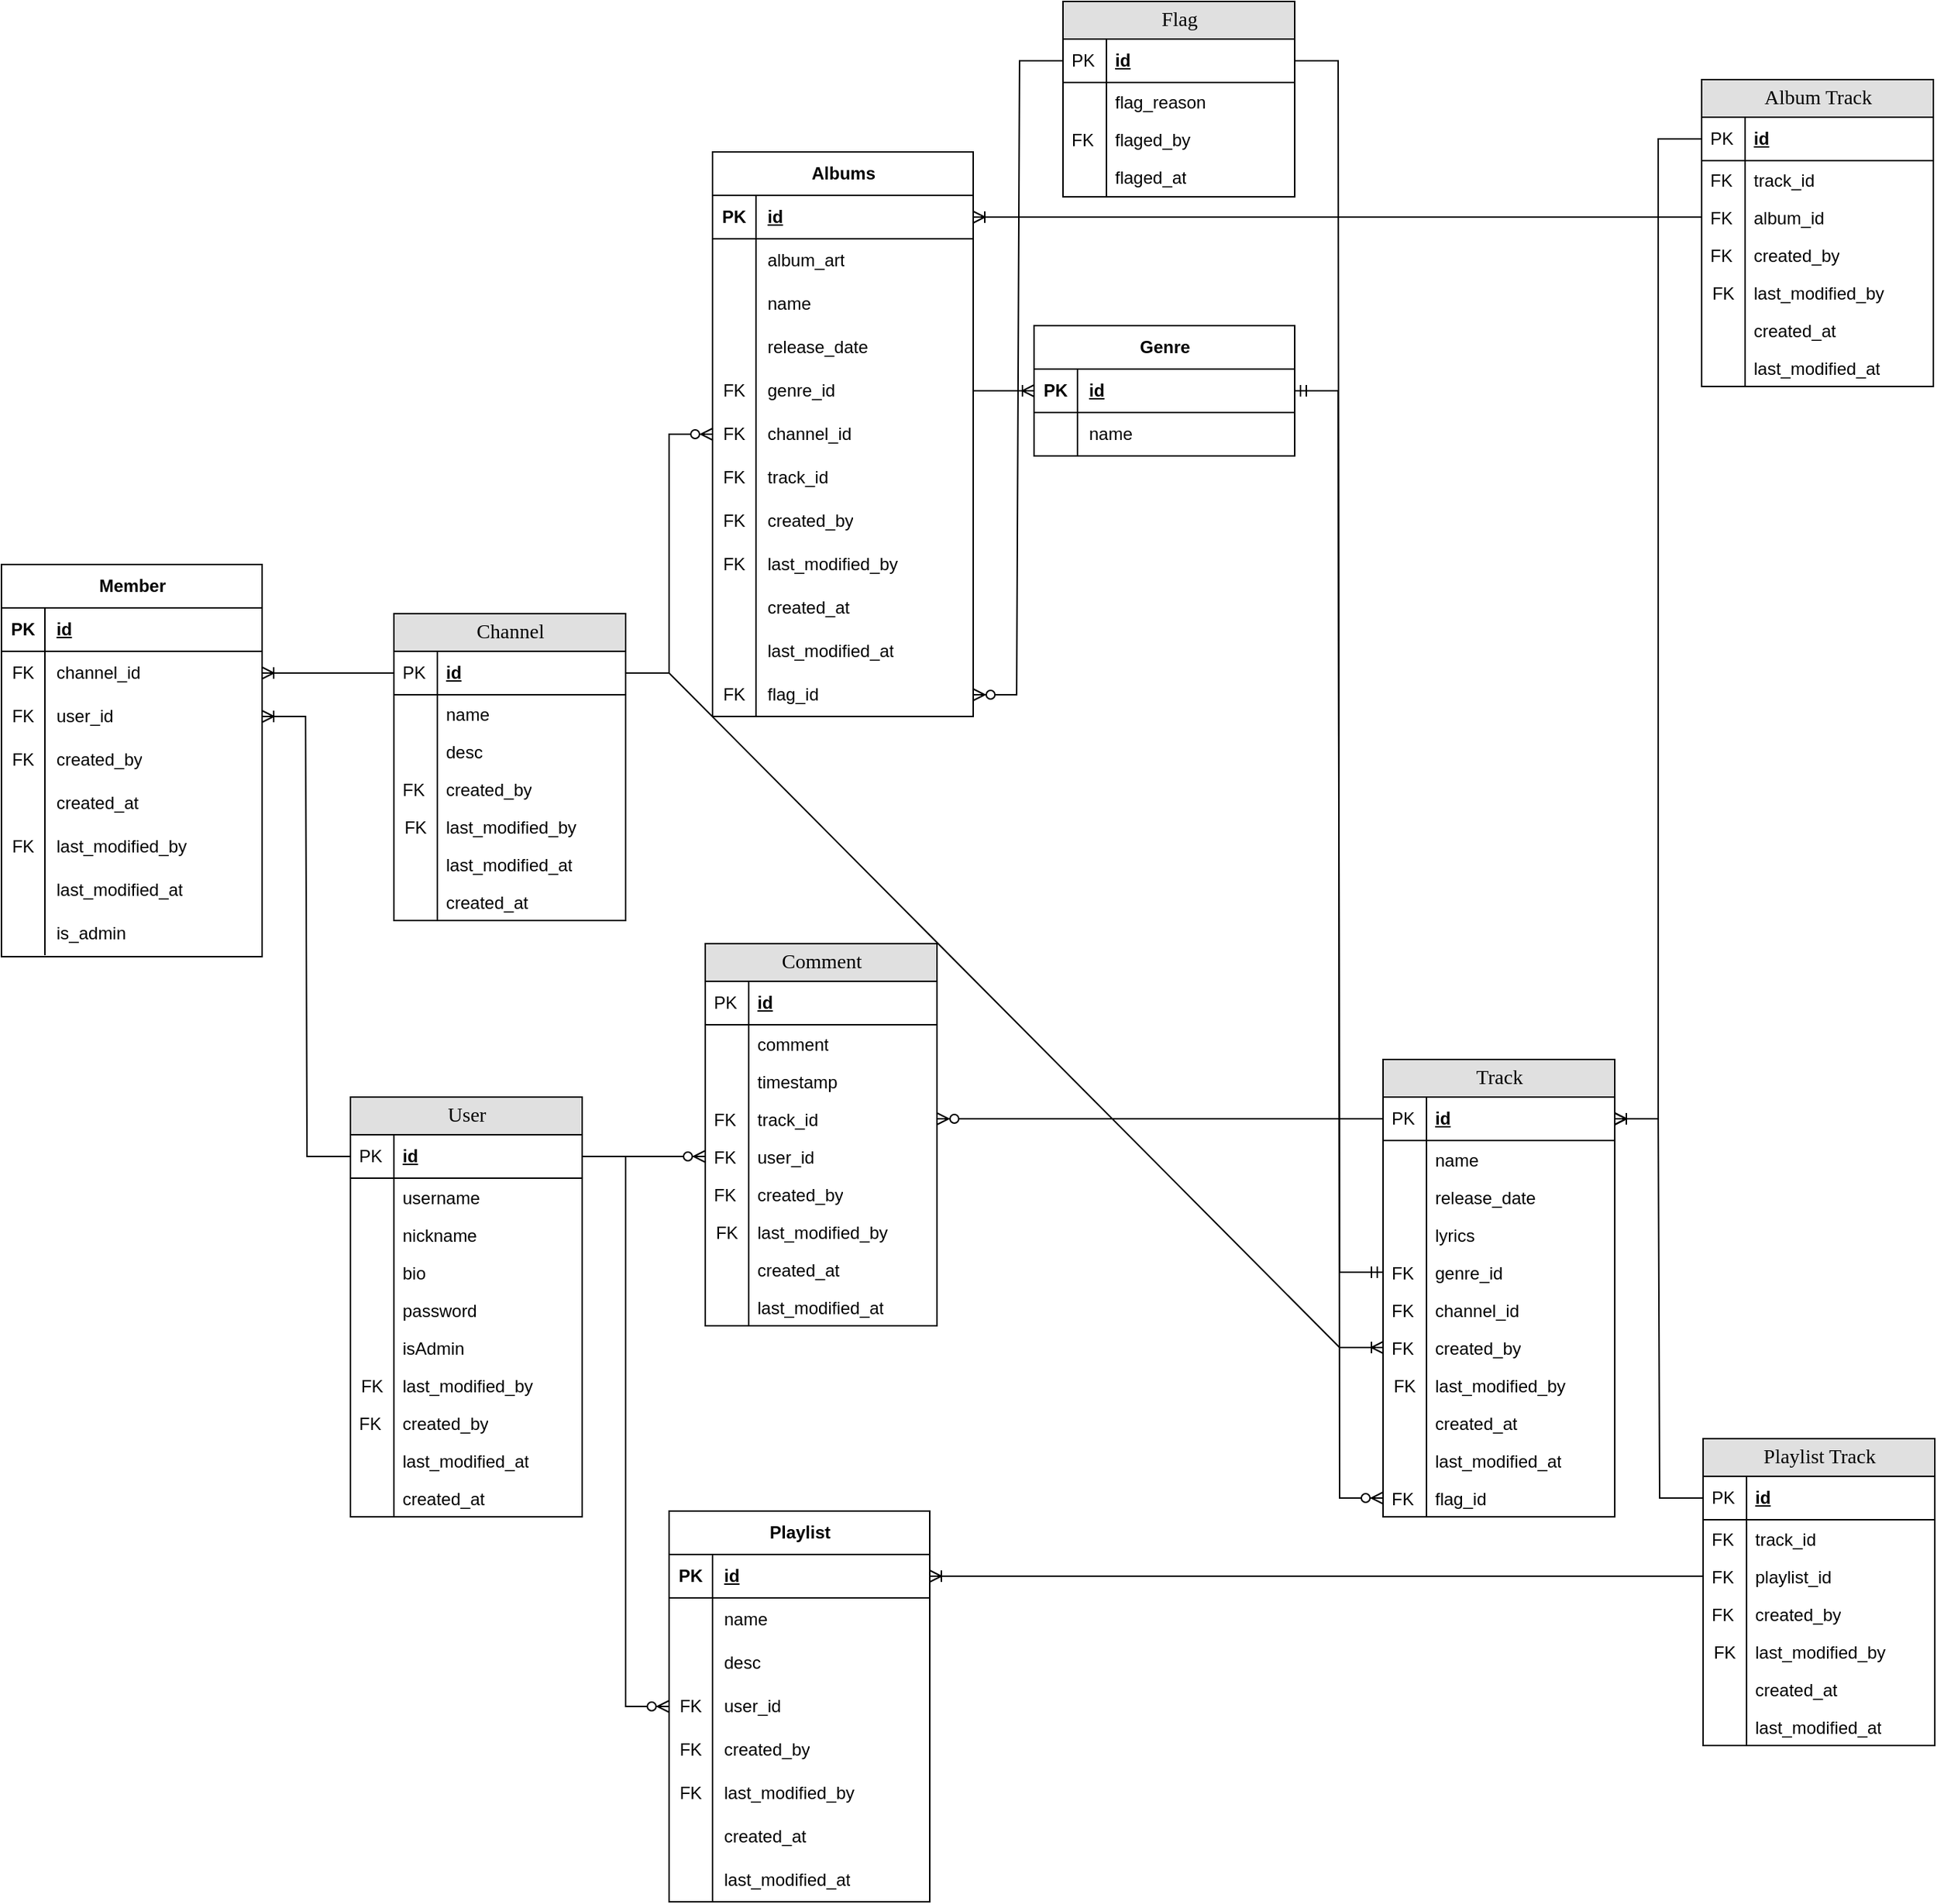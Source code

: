 <mxfile>
    <diagram name="Page-1" id="e56a1550-8fbb-45ad-956c-1786394a9013">
        <mxGraphModel dx="1094" dy="1179" grid="0" gridSize="10" guides="1" tooltips="1" connect="1" arrows="1" fold="1" page="0" pageScale="1" pageWidth="1100" pageHeight="850" background="none" math="0" shadow="0">
            <root>
                <mxCell id="0"/>
                <mxCell id="1" parent="0"/>
                <mxCell id="2e49270ec7c68f3f-80" value="User" style="swimlane;html=1;fontStyle=0;childLayout=stackLayout;horizontal=1;startSize=26;fillColor=#e0e0e0;horizontalStack=0;resizeParent=1;resizeLast=0;collapsible=1;marginBottom=0;swimlaneFillColor=#ffffff;align=center;rounded=0;shadow=0;comic=0;labelBackgroundColor=none;strokeWidth=1;fontFamily=Verdana;fontSize=14;" parent="1" vertex="1">
                    <mxGeometry x="-121" y="394" width="160" height="290" as="geometry">
                        <mxRectangle x="30" y="358" width="67" height="29" as="alternateBounds"/>
                    </mxGeometry>
                </mxCell>
                <mxCell id="2e49270ec7c68f3f-81" value="id" style="shape=partialRectangle;top=0;left=0;right=0;bottom=1;html=1;align=left;verticalAlign=middle;fillColor=none;spacingLeft=34;spacingRight=4;whiteSpace=wrap;overflow=hidden;rotatable=0;points=[[0,0.5],[1,0.5]];portConstraint=eastwest;dropTarget=0;fontStyle=5;rounded=0;shadow=0;" parent="2e49270ec7c68f3f-80" vertex="1">
                    <mxGeometry y="26" width="160" height="30" as="geometry"/>
                </mxCell>
                <mxCell id="2e49270ec7c68f3f-82" value="PK" style="shape=partialRectangle;top=0;left=0;bottom=0;html=1;fillColor=none;align=left;verticalAlign=middle;spacingLeft=4;spacingRight=4;whiteSpace=wrap;overflow=hidden;rotatable=0;points=[];portConstraint=eastwest;part=1;rounded=0;shadow=0;" parent="2e49270ec7c68f3f-81" vertex="1" connectable="0">
                    <mxGeometry width="30" height="30" as="geometry"/>
                </mxCell>
                <mxCell id="2e49270ec7c68f3f-83" value="username" style="shape=partialRectangle;top=0;left=0;right=0;bottom=0;html=1;align=left;verticalAlign=top;fillColor=none;spacingLeft=34;spacingRight=4;whiteSpace=wrap;overflow=hidden;rotatable=0;points=[[0,0.5],[1,0.5]];portConstraint=eastwest;dropTarget=0;rounded=0;shadow=0;" parent="2e49270ec7c68f3f-80" vertex="1">
                    <mxGeometry y="56" width="160" height="26" as="geometry"/>
                </mxCell>
                <mxCell id="2e49270ec7c68f3f-84" value="" style="shape=partialRectangle;top=0;left=0;bottom=0;html=1;fillColor=none;align=left;verticalAlign=top;spacingLeft=4;spacingRight=4;whiteSpace=wrap;overflow=hidden;rotatable=0;points=[];portConstraint=eastwest;part=1;rounded=0;shadow=0;" parent="2e49270ec7c68f3f-83" vertex="1" connectable="0">
                    <mxGeometry width="30" height="26" as="geometry"/>
                </mxCell>
                <mxCell id="qB2HBQyhfsruy2KfSOYj-3" value="nickname" style="shape=partialRectangle;top=0;left=0;right=0;bottom=0;html=1;align=left;verticalAlign=top;fillColor=none;spacingLeft=34;spacingRight=4;whiteSpace=wrap;overflow=hidden;rotatable=0;points=[[0,0.5],[1,0.5]];portConstraint=eastwest;dropTarget=0;rounded=0;shadow=0;" parent="2e49270ec7c68f3f-80" vertex="1">
                    <mxGeometry y="82" width="160" height="26" as="geometry"/>
                </mxCell>
                <mxCell id="qB2HBQyhfsruy2KfSOYj-4" value="" style="shape=partialRectangle;top=0;left=0;bottom=0;html=1;fillColor=none;align=left;verticalAlign=top;spacingLeft=4;spacingRight=4;whiteSpace=wrap;overflow=hidden;rotatable=0;points=[];portConstraint=eastwest;part=1;rounded=0;shadow=0;" parent="qB2HBQyhfsruy2KfSOYj-3" vertex="1" connectable="0">
                    <mxGeometry width="30" height="26" as="geometry"/>
                </mxCell>
                <mxCell id="qB2HBQyhfsruy2KfSOYj-1" value="bio" style="shape=partialRectangle;top=0;left=0;right=0;bottom=0;html=1;align=left;verticalAlign=top;fillColor=none;spacingLeft=34;spacingRight=4;whiteSpace=wrap;overflow=hidden;rotatable=0;points=[[0,0.5],[1,0.5]];portConstraint=eastwest;dropTarget=0;rounded=0;shadow=0;" parent="2e49270ec7c68f3f-80" vertex="1">
                    <mxGeometry y="108" width="160" height="26" as="geometry"/>
                </mxCell>
                <mxCell id="qB2HBQyhfsruy2KfSOYj-2" value="" style="shape=partialRectangle;top=0;left=0;bottom=0;html=1;fillColor=none;align=left;verticalAlign=top;spacingLeft=4;spacingRight=4;whiteSpace=wrap;overflow=hidden;rotatable=0;points=[];portConstraint=eastwest;part=1;rounded=0;shadow=0;" parent="qB2HBQyhfsruy2KfSOYj-1" vertex="1" connectable="0">
                    <mxGeometry width="30" height="26" as="geometry"/>
                </mxCell>
                <mxCell id="2e49270ec7c68f3f-85" value="password" style="shape=partialRectangle;top=0;left=0;right=0;bottom=0;html=1;align=left;verticalAlign=top;fillColor=none;spacingLeft=34;spacingRight=4;whiteSpace=wrap;overflow=hidden;rotatable=0;points=[[0,0.5],[1,0.5]];portConstraint=eastwest;dropTarget=0;rounded=0;shadow=0;" parent="2e49270ec7c68f3f-80" vertex="1">
                    <mxGeometry y="134" width="160" height="26" as="geometry"/>
                </mxCell>
                <mxCell id="2e49270ec7c68f3f-86" value="" style="shape=partialRectangle;top=0;left=0;bottom=0;html=1;fillColor=none;align=left;verticalAlign=top;spacingLeft=4;spacingRight=4;whiteSpace=wrap;overflow=hidden;rotatable=0;points=[];portConstraint=eastwest;part=1;rounded=0;shadow=0;" parent="2e49270ec7c68f3f-85" vertex="1" connectable="0">
                    <mxGeometry width="30" height="26" as="geometry"/>
                </mxCell>
                <mxCell id="2e49270ec7c68f3f-87" value="isAdmin" style="shape=partialRectangle;top=0;left=0;right=0;bottom=0;html=1;align=left;verticalAlign=top;fillColor=none;spacingLeft=34;spacingRight=4;whiteSpace=wrap;overflow=hidden;rotatable=0;points=[[0,0.5],[1,0.5]];portConstraint=eastwest;dropTarget=0;rounded=0;shadow=0;" parent="2e49270ec7c68f3f-80" vertex="1">
                    <mxGeometry y="160" width="160" height="26" as="geometry"/>
                </mxCell>
                <mxCell id="2e49270ec7c68f3f-88" value="" style="shape=partialRectangle;top=0;left=0;bottom=0;html=1;fillColor=none;align=left;verticalAlign=top;spacingLeft=4;spacingRight=4;whiteSpace=wrap;overflow=hidden;rotatable=0;points=[];portConstraint=eastwest;part=1;rounded=0;shadow=0;" parent="2e49270ec7c68f3f-87" vertex="1" connectable="0">
                    <mxGeometry width="30" height="26" as="geometry"/>
                </mxCell>
                <mxCell id="qB2HBQyhfsruy2KfSOYj-7" value="last_modified_by" style="shape=partialRectangle;top=0;left=0;right=0;bottom=0;html=1;align=left;verticalAlign=top;fillColor=none;spacingLeft=34;spacingRight=4;whiteSpace=wrap;overflow=hidden;rotatable=0;points=[[0,0.5],[1,0.5]];portConstraint=eastwest;dropTarget=0;rounded=0;shadow=0;" parent="2e49270ec7c68f3f-80" vertex="1">
                    <mxGeometry y="186" width="160" height="26" as="geometry"/>
                </mxCell>
                <mxCell id="qB2HBQyhfsruy2KfSOYj-8" value="FK" style="shape=partialRectangle;top=0;left=0;bottom=0;html=1;fillColor=none;align=center;verticalAlign=top;spacingLeft=4;spacingRight=4;whiteSpace=wrap;overflow=hidden;rotatable=0;points=[];portConstraint=eastwest;part=1;rounded=0;shadow=0;" parent="qB2HBQyhfsruy2KfSOYj-7" vertex="1" connectable="0">
                    <mxGeometry width="30" height="26" as="geometry"/>
                </mxCell>
                <mxCell id="qB2HBQyhfsruy2KfSOYj-5" value="created_by" style="shape=partialRectangle;top=0;left=0;right=0;bottom=0;html=1;align=left;verticalAlign=top;fillColor=none;spacingLeft=34;spacingRight=4;whiteSpace=wrap;overflow=hidden;rotatable=0;points=[[0,0.5],[1,0.5]];portConstraint=eastwest;dropTarget=0;rounded=0;shadow=0;" parent="2e49270ec7c68f3f-80" vertex="1">
                    <mxGeometry y="212" width="160" height="26" as="geometry"/>
                </mxCell>
                <mxCell id="qB2HBQyhfsruy2KfSOYj-6" value="FK" style="shape=partialRectangle;top=0;left=0;bottom=0;html=1;fillColor=none;align=left;verticalAlign=top;spacingLeft=4;spacingRight=4;whiteSpace=wrap;overflow=hidden;rotatable=0;points=[];portConstraint=eastwest;part=1;rounded=0;shadow=0;" parent="qB2HBQyhfsruy2KfSOYj-5" vertex="1" connectable="0">
                    <mxGeometry width="30" height="26" as="geometry"/>
                </mxCell>
                <mxCell id="qB2HBQyhfsruy2KfSOYj-11" value="last_modified_at" style="shape=partialRectangle;top=0;left=0;right=0;bottom=0;html=1;align=left;verticalAlign=top;fillColor=none;spacingLeft=34;spacingRight=4;whiteSpace=wrap;overflow=hidden;rotatable=0;points=[[0,0.5],[1,0.5]];portConstraint=eastwest;dropTarget=0;rounded=0;shadow=0;" parent="2e49270ec7c68f3f-80" vertex="1">
                    <mxGeometry y="238" width="160" height="26" as="geometry"/>
                </mxCell>
                <mxCell id="qB2HBQyhfsruy2KfSOYj-12" value="" style="shape=partialRectangle;top=0;left=0;bottom=0;html=1;fillColor=none;align=left;verticalAlign=top;spacingLeft=4;spacingRight=4;whiteSpace=wrap;overflow=hidden;rotatable=0;points=[];portConstraint=eastwest;part=1;rounded=0;shadow=0;" parent="qB2HBQyhfsruy2KfSOYj-11" vertex="1" connectable="0">
                    <mxGeometry width="30" height="26" as="geometry"/>
                </mxCell>
                <mxCell id="qB2HBQyhfsruy2KfSOYj-9" value="created_at" style="shape=partialRectangle;top=0;left=0;right=0;bottom=0;html=1;align=left;verticalAlign=top;fillColor=none;spacingLeft=34;spacingRight=4;whiteSpace=wrap;overflow=hidden;rotatable=0;points=[[0,0.5],[1,0.5]];portConstraint=eastwest;dropTarget=0;rounded=0;shadow=0;" parent="2e49270ec7c68f3f-80" vertex="1">
                    <mxGeometry y="264" width="160" height="26" as="geometry"/>
                </mxCell>
                <mxCell id="qB2HBQyhfsruy2KfSOYj-10" value="" style="shape=partialRectangle;top=0;left=0;bottom=0;html=1;fillColor=none;align=left;verticalAlign=top;spacingLeft=4;spacingRight=4;whiteSpace=wrap;overflow=hidden;rotatable=0;points=[];portConstraint=eastwest;part=1;rounded=0;shadow=0;" parent="qB2HBQyhfsruy2KfSOYj-9" vertex="1" connectable="0">
                    <mxGeometry width="30" height="26" as="geometry"/>
                </mxCell>
                <mxCell id="j784zbz9B4JgQLbK8-wH-92" value="Channel" style="swimlane;html=1;fontStyle=0;childLayout=stackLayout;horizontal=1;startSize=26;fillColor=#e0e0e0;horizontalStack=0;resizeParent=1;resizeLast=0;collapsible=1;marginBottom=0;swimlaneFillColor=#ffffff;align=center;rounded=0;shadow=0;comic=0;labelBackgroundColor=none;strokeWidth=1;fontFamily=Verdana;fontSize=14;" parent="1" vertex="1">
                    <mxGeometry x="-91" y="60" width="160" height="212" as="geometry">
                        <mxRectangle x="30" y="358" width="67" height="29" as="alternateBounds"/>
                    </mxGeometry>
                </mxCell>
                <mxCell id="j784zbz9B4JgQLbK8-wH-93" value="id" style="shape=partialRectangle;top=0;left=0;right=0;bottom=1;html=1;align=left;verticalAlign=middle;fillColor=none;spacingLeft=34;spacingRight=4;whiteSpace=wrap;overflow=hidden;rotatable=0;points=[[0,0.5],[1,0.5]];portConstraint=eastwest;dropTarget=0;fontStyle=5;rounded=0;shadow=0;" parent="j784zbz9B4JgQLbK8-wH-92" vertex="1">
                    <mxGeometry y="26" width="160" height="30" as="geometry"/>
                </mxCell>
                <mxCell id="j784zbz9B4JgQLbK8-wH-94" value="PK" style="shape=partialRectangle;top=0;left=0;bottom=0;html=1;fillColor=none;align=left;verticalAlign=middle;spacingLeft=4;spacingRight=4;whiteSpace=wrap;overflow=hidden;rotatable=0;points=[];portConstraint=eastwest;part=1;rounded=0;shadow=0;" parent="j784zbz9B4JgQLbK8-wH-93" vertex="1" connectable="0">
                    <mxGeometry width="30" height="30" as="geometry"/>
                </mxCell>
                <mxCell id="j784zbz9B4JgQLbK8-wH-95" value="name" style="shape=partialRectangle;top=0;left=0;right=0;bottom=0;html=1;align=left;verticalAlign=top;fillColor=none;spacingLeft=34;spacingRight=4;whiteSpace=wrap;overflow=hidden;rotatable=0;points=[[0,0.5],[1,0.5]];portConstraint=eastwest;dropTarget=0;rounded=0;shadow=0;" parent="j784zbz9B4JgQLbK8-wH-92" vertex="1">
                    <mxGeometry y="56" width="160" height="26" as="geometry"/>
                </mxCell>
                <mxCell id="j784zbz9B4JgQLbK8-wH-96" value="" style="shape=partialRectangle;top=0;left=0;bottom=0;html=1;fillColor=none;align=left;verticalAlign=top;spacingLeft=4;spacingRight=4;whiteSpace=wrap;overflow=hidden;rotatable=0;points=[];portConstraint=eastwest;part=1;rounded=0;shadow=0;" parent="j784zbz9B4JgQLbK8-wH-95" vertex="1" connectable="0">
                    <mxGeometry width="30" height="26" as="geometry"/>
                </mxCell>
                <mxCell id="j784zbz9B4JgQLbK8-wH-97" value="desc" style="shape=partialRectangle;top=0;left=0;right=0;bottom=0;html=1;align=left;verticalAlign=top;fillColor=none;spacingLeft=34;spacingRight=4;whiteSpace=wrap;overflow=hidden;rotatable=0;points=[[0,0.5],[1,0.5]];portConstraint=eastwest;dropTarget=0;rounded=0;shadow=0;" parent="j784zbz9B4JgQLbK8-wH-92" vertex="1">
                    <mxGeometry y="82" width="160" height="26" as="geometry"/>
                </mxCell>
                <mxCell id="j784zbz9B4JgQLbK8-wH-98" value="" style="shape=partialRectangle;top=0;left=0;bottom=0;html=1;fillColor=none;align=left;verticalAlign=top;spacingLeft=4;spacingRight=4;whiteSpace=wrap;overflow=hidden;rotatable=0;points=[];portConstraint=eastwest;part=1;rounded=0;shadow=0;" parent="j784zbz9B4JgQLbK8-wH-97" vertex="1" connectable="0">
                    <mxGeometry width="30" height="26" as="geometry"/>
                </mxCell>
                <mxCell id="j784zbz9B4JgQLbK8-wH-99" value="created_by" style="shape=partialRectangle;top=0;left=0;right=0;bottom=0;html=1;align=left;verticalAlign=top;fillColor=none;spacingLeft=34;spacingRight=4;whiteSpace=wrap;overflow=hidden;rotatable=0;points=[[0,0.5],[1,0.5]];portConstraint=eastwest;dropTarget=0;rounded=0;shadow=0;" parent="j784zbz9B4JgQLbK8-wH-92" vertex="1">
                    <mxGeometry y="108" width="160" height="26" as="geometry"/>
                </mxCell>
                <mxCell id="j784zbz9B4JgQLbK8-wH-100" value="FK" style="shape=partialRectangle;top=0;left=0;bottom=0;html=1;fillColor=none;align=left;verticalAlign=top;spacingLeft=4;spacingRight=4;whiteSpace=wrap;overflow=hidden;rotatable=0;points=[];portConstraint=eastwest;part=1;rounded=0;shadow=0;" parent="j784zbz9B4JgQLbK8-wH-99" vertex="1" connectable="0">
                    <mxGeometry width="30" height="26" as="geometry"/>
                </mxCell>
                <mxCell id="j784zbz9B4JgQLbK8-wH-103" value="last_modified_by" style="shape=partialRectangle;top=0;left=0;right=0;bottom=0;html=1;align=left;verticalAlign=top;fillColor=none;spacingLeft=34;spacingRight=4;whiteSpace=wrap;overflow=hidden;rotatable=0;points=[[0,0.5],[1,0.5]];portConstraint=eastwest;dropTarget=0;rounded=0;shadow=0;" parent="j784zbz9B4JgQLbK8-wH-92" vertex="1">
                    <mxGeometry y="134" width="160" height="26" as="geometry"/>
                </mxCell>
                <mxCell id="j784zbz9B4JgQLbK8-wH-104" value="FK" style="shape=partialRectangle;top=0;left=0;bottom=0;html=1;fillColor=none;align=center;verticalAlign=top;spacingLeft=4;spacingRight=4;whiteSpace=wrap;overflow=hidden;rotatable=0;points=[];portConstraint=eastwest;part=1;rounded=0;shadow=0;" parent="j784zbz9B4JgQLbK8-wH-103" vertex="1" connectable="0">
                    <mxGeometry width="30" height="26" as="geometry"/>
                </mxCell>
                <mxCell id="j784zbz9B4JgQLbK8-wH-105" value="last_modified_at" style="shape=partialRectangle;top=0;left=0;right=0;bottom=0;html=1;align=left;verticalAlign=top;fillColor=none;spacingLeft=34;spacingRight=4;whiteSpace=wrap;overflow=hidden;rotatable=0;points=[[0,0.5],[1,0.5]];portConstraint=eastwest;dropTarget=0;rounded=0;shadow=0;" parent="j784zbz9B4JgQLbK8-wH-92" vertex="1">
                    <mxGeometry y="160" width="160" height="26" as="geometry"/>
                </mxCell>
                <mxCell id="j784zbz9B4JgQLbK8-wH-106" value="" style="shape=partialRectangle;top=0;left=0;bottom=0;html=1;fillColor=none;align=left;verticalAlign=top;spacingLeft=4;spacingRight=4;whiteSpace=wrap;overflow=hidden;rotatable=0;points=[];portConstraint=eastwest;part=1;rounded=0;shadow=0;" parent="j784zbz9B4JgQLbK8-wH-105" vertex="1" connectable="0">
                    <mxGeometry width="30" height="26" as="geometry"/>
                </mxCell>
                <mxCell id="j784zbz9B4JgQLbK8-wH-101" value="created_at" style="shape=partialRectangle;top=0;left=0;right=0;bottom=0;html=1;align=left;verticalAlign=top;fillColor=none;spacingLeft=34;spacingRight=4;whiteSpace=wrap;overflow=hidden;rotatable=0;points=[[0,0.5],[1,0.5]];portConstraint=eastwest;dropTarget=0;rounded=0;shadow=0;" parent="j784zbz9B4JgQLbK8-wH-92" vertex="1">
                    <mxGeometry y="186" width="160" height="26" as="geometry"/>
                </mxCell>
                <mxCell id="j784zbz9B4JgQLbK8-wH-102" value="" style="shape=partialRectangle;top=0;left=0;bottom=0;html=1;fillColor=none;align=left;verticalAlign=top;spacingLeft=4;spacingRight=4;whiteSpace=wrap;overflow=hidden;rotatable=0;points=[];portConstraint=eastwest;part=1;rounded=0;shadow=0;" parent="j784zbz9B4JgQLbK8-wH-101" vertex="1" connectable="0">
                    <mxGeometry width="30" height="26" as="geometry"/>
                </mxCell>
                <mxCell id="j784zbz9B4JgQLbK8-wH-157" value="" style="edgeStyle=entityRelationEdgeStyle;fontSize=12;html=1;endArrow=ERoneToMany;rounded=0;shadow=0;" parent="1" source="2e49270ec7c68f3f-81" target="j784zbz9B4JgQLbK8-wH-116" edge="1">
                    <mxGeometry width="100" height="100" relative="1" as="geometry">
                        <mxPoint x="-176" y="317" as="sourcePoint"/>
                        <mxPoint x="-263" y="132" as="targetPoint"/>
                    </mxGeometry>
                </mxCell>
                <mxCell id="j784zbz9B4JgQLbK8-wH-158" value="" style="edgeStyle=entityRelationEdgeStyle;fontSize=12;html=1;endArrow=ERoneToMany;rounded=0;shadow=0;" parent="1" source="j784zbz9B4JgQLbK8-wH-93" target="j784zbz9B4JgQLbK8-wH-113" edge="1">
                    <mxGeometry width="100" height="100" relative="1" as="geometry">
                        <mxPoint x="-144" y="262" as="sourcePoint"/>
                        <mxPoint x="-254" y="88" as="targetPoint"/>
                    </mxGeometry>
                </mxCell>
                <mxCell id="j784zbz9B4JgQLbK8-wH-169" value="" style="edgeStyle=entityRelationEdgeStyle;fontSize=12;html=1;endArrow=ERzeroToMany;endFill=1;rounded=0;shadow=0;" parent="1" source="j784zbz9B4JgQLbK8-wH-93" target="j784zbz9B4JgQLbK8-wH-166" edge="1">
                    <mxGeometry width="100" height="100" relative="1" as="geometry">
                        <mxPoint x="211" y="380" as="sourcePoint"/>
                        <mxPoint x="311" y="280" as="targetPoint"/>
                    </mxGeometry>
                </mxCell>
                <mxCell id="j784zbz9B4JgQLbK8-wH-170" value="" style="edgeStyle=entityRelationEdgeStyle;fontSize=12;html=1;endArrow=ERoneToMany;rounded=0;shadow=0;" parent="1" source="j784zbz9B4JgQLbK8-wH-93" target="j784zbz9B4JgQLbK8-wH-378" edge="1">
                    <mxGeometry width="100" height="100" relative="1" as="geometry">
                        <mxPoint x="345" y="135" as="sourcePoint"/>
                        <mxPoint x="761" y="293" as="targetPoint"/>
                    </mxGeometry>
                </mxCell>
                <mxCell id="j784zbz9B4JgQLbK8-wH-242" value="Comment" style="swimlane;html=1;fontStyle=0;childLayout=stackLayout;horizontal=1;startSize=26;fillColor=#e0e0e0;horizontalStack=0;resizeParent=1;resizeLast=0;collapsible=1;marginBottom=0;swimlaneFillColor=#ffffff;align=center;rounded=0;shadow=0;comic=0;labelBackgroundColor=none;strokeWidth=1;fontFamily=Verdana;fontSize=14;" parent="1" vertex="1">
                    <mxGeometry x="124" y="288" width="160" height="264" as="geometry">
                        <mxRectangle x="30" y="358" width="67" height="29" as="alternateBounds"/>
                    </mxGeometry>
                </mxCell>
                <mxCell id="j784zbz9B4JgQLbK8-wH-243" value="id" style="shape=partialRectangle;top=0;left=0;right=0;bottom=1;html=1;align=left;verticalAlign=middle;fillColor=none;spacingLeft=34;spacingRight=4;whiteSpace=wrap;overflow=hidden;rotatable=0;points=[[0,0.5],[1,0.5]];portConstraint=eastwest;dropTarget=0;fontStyle=5;rounded=0;shadow=0;" parent="j784zbz9B4JgQLbK8-wH-242" vertex="1">
                    <mxGeometry y="26" width="160" height="30" as="geometry"/>
                </mxCell>
                <mxCell id="j784zbz9B4JgQLbK8-wH-244" value="PK" style="shape=partialRectangle;top=0;left=0;bottom=0;html=1;fillColor=none;align=left;verticalAlign=middle;spacingLeft=4;spacingRight=4;whiteSpace=wrap;overflow=hidden;rotatable=0;points=[];portConstraint=eastwest;part=1;rounded=0;shadow=0;" parent="j784zbz9B4JgQLbK8-wH-243" vertex="1" connectable="0">
                    <mxGeometry width="30" height="30" as="geometry"/>
                </mxCell>
                <mxCell id="j784zbz9B4JgQLbK8-wH-245" value="comment" style="shape=partialRectangle;top=0;left=0;right=0;bottom=0;html=1;align=left;verticalAlign=top;fillColor=none;spacingLeft=34;spacingRight=4;whiteSpace=wrap;overflow=hidden;rotatable=0;points=[[0,0.5],[1,0.5]];portConstraint=eastwest;dropTarget=0;rounded=0;shadow=0;" parent="j784zbz9B4JgQLbK8-wH-242" vertex="1">
                    <mxGeometry y="56" width="160" height="26" as="geometry"/>
                </mxCell>
                <mxCell id="j784zbz9B4JgQLbK8-wH-246" value="" style="shape=partialRectangle;top=0;left=0;bottom=0;html=1;fillColor=none;align=left;verticalAlign=top;spacingLeft=4;spacingRight=4;whiteSpace=wrap;overflow=hidden;rotatable=0;points=[];portConstraint=eastwest;part=1;rounded=0;shadow=0;" parent="j784zbz9B4JgQLbK8-wH-245" vertex="1" connectable="0">
                    <mxGeometry width="30" height="26" as="geometry"/>
                </mxCell>
                <mxCell id="j784zbz9B4JgQLbK8-wH-257" value="timestamp" style="shape=partialRectangle;top=0;left=0;right=0;bottom=0;html=1;align=left;verticalAlign=top;fillColor=none;spacingLeft=34;spacingRight=4;whiteSpace=wrap;overflow=hidden;rotatable=0;points=[[0,0.5],[1,0.5]];portConstraint=eastwest;dropTarget=0;rounded=0;shadow=0;" parent="j784zbz9B4JgQLbK8-wH-242" vertex="1">
                    <mxGeometry y="82" width="160" height="26" as="geometry"/>
                </mxCell>
                <mxCell id="j784zbz9B4JgQLbK8-wH-258" value="" style="shape=partialRectangle;top=0;left=0;bottom=0;html=1;fillColor=none;align=left;verticalAlign=top;spacingLeft=4;spacingRight=4;whiteSpace=wrap;overflow=hidden;rotatable=0;points=[];portConstraint=eastwest;part=1;rounded=0;shadow=0;" parent="j784zbz9B4JgQLbK8-wH-257" vertex="1" connectable="0">
                    <mxGeometry width="30" height="26" as="geometry"/>
                </mxCell>
                <mxCell id="j784zbz9B4JgQLbK8-wH-259" value="track_id" style="shape=partialRectangle;top=0;left=0;right=0;bottom=0;html=1;align=left;verticalAlign=top;fillColor=none;spacingLeft=34;spacingRight=4;whiteSpace=wrap;overflow=hidden;rotatable=0;points=[[0,0.5],[1,0.5]];portConstraint=eastwest;dropTarget=0;rounded=0;shadow=0;" parent="j784zbz9B4JgQLbK8-wH-242" vertex="1">
                    <mxGeometry y="108" width="160" height="26" as="geometry"/>
                </mxCell>
                <mxCell id="j784zbz9B4JgQLbK8-wH-260" value="FK" style="shape=partialRectangle;top=0;left=0;bottom=0;html=1;fillColor=none;align=left;verticalAlign=top;spacingLeft=4;spacingRight=4;whiteSpace=wrap;overflow=hidden;rotatable=0;points=[];portConstraint=eastwest;part=1;rounded=0;shadow=0;" parent="j784zbz9B4JgQLbK8-wH-259" vertex="1" connectable="0">
                    <mxGeometry width="30" height="26" as="geometry"/>
                </mxCell>
                <mxCell id="j784zbz9B4JgQLbK8-wH-247" value="user_id" style="shape=partialRectangle;top=0;left=0;right=0;bottom=0;html=1;align=left;verticalAlign=top;fillColor=none;spacingLeft=34;spacingRight=4;whiteSpace=wrap;overflow=hidden;rotatable=0;points=[[0,0.5],[1,0.5]];portConstraint=eastwest;dropTarget=0;rounded=0;shadow=0;" parent="j784zbz9B4JgQLbK8-wH-242" vertex="1">
                    <mxGeometry y="134" width="160" height="26" as="geometry"/>
                </mxCell>
                <mxCell id="j784zbz9B4JgQLbK8-wH-248" value="FK" style="shape=partialRectangle;top=0;left=0;bottom=0;html=1;fillColor=none;align=left;verticalAlign=top;spacingLeft=4;spacingRight=4;whiteSpace=wrap;overflow=hidden;rotatable=0;points=[];portConstraint=eastwest;part=1;rounded=0;shadow=0;" parent="j784zbz9B4JgQLbK8-wH-247" vertex="1" connectable="0">
                    <mxGeometry width="30" height="26" as="geometry"/>
                </mxCell>
                <mxCell id="j784zbz9B4JgQLbK8-wH-249" value="created_by" style="shape=partialRectangle;top=0;left=0;right=0;bottom=0;html=1;align=left;verticalAlign=top;fillColor=none;spacingLeft=34;spacingRight=4;whiteSpace=wrap;overflow=hidden;rotatable=0;points=[[0,0.5],[1,0.5]];portConstraint=eastwest;dropTarget=0;rounded=0;shadow=0;" parent="j784zbz9B4JgQLbK8-wH-242" vertex="1">
                    <mxGeometry y="160" width="160" height="26" as="geometry"/>
                </mxCell>
                <mxCell id="j784zbz9B4JgQLbK8-wH-250" value="FK" style="shape=partialRectangle;top=0;left=0;bottom=0;html=1;fillColor=none;align=left;verticalAlign=top;spacingLeft=4;spacingRight=4;whiteSpace=wrap;overflow=hidden;rotatable=0;points=[];portConstraint=eastwest;part=1;rounded=0;shadow=0;" parent="j784zbz9B4JgQLbK8-wH-249" vertex="1" connectable="0">
                    <mxGeometry width="30" height="26" as="geometry"/>
                </mxCell>
                <mxCell id="j784zbz9B4JgQLbK8-wH-251" value="last_modified_by" style="shape=partialRectangle;top=0;left=0;right=0;bottom=0;html=1;align=left;verticalAlign=top;fillColor=none;spacingLeft=34;spacingRight=4;whiteSpace=wrap;overflow=hidden;rotatable=0;points=[[0,0.5],[1,0.5]];portConstraint=eastwest;dropTarget=0;rounded=0;shadow=0;" parent="j784zbz9B4JgQLbK8-wH-242" vertex="1">
                    <mxGeometry y="186" width="160" height="26" as="geometry"/>
                </mxCell>
                <mxCell id="j784zbz9B4JgQLbK8-wH-252" value="FK" style="shape=partialRectangle;top=0;left=0;bottom=0;html=1;fillColor=none;align=center;verticalAlign=top;spacingLeft=4;spacingRight=4;whiteSpace=wrap;overflow=hidden;rotatable=0;points=[];portConstraint=eastwest;part=1;rounded=0;shadow=0;" parent="j784zbz9B4JgQLbK8-wH-251" vertex="1" connectable="0">
                    <mxGeometry width="30" height="26" as="geometry"/>
                </mxCell>
                <mxCell id="j784zbz9B4JgQLbK8-wH-255" value="created_at" style="shape=partialRectangle;top=0;left=0;right=0;bottom=0;html=1;align=left;verticalAlign=top;fillColor=none;spacingLeft=34;spacingRight=4;whiteSpace=wrap;overflow=hidden;rotatable=0;points=[[0,0.5],[1,0.5]];portConstraint=eastwest;dropTarget=0;rounded=0;shadow=0;" parent="j784zbz9B4JgQLbK8-wH-242" vertex="1">
                    <mxGeometry y="212" width="160" height="26" as="geometry"/>
                </mxCell>
                <mxCell id="j784zbz9B4JgQLbK8-wH-256" value="" style="shape=partialRectangle;top=0;left=0;bottom=0;html=1;fillColor=none;align=left;verticalAlign=top;spacingLeft=4;spacingRight=4;whiteSpace=wrap;overflow=hidden;rotatable=0;points=[];portConstraint=eastwest;part=1;rounded=0;shadow=0;" parent="j784zbz9B4JgQLbK8-wH-255" vertex="1" connectable="0">
                    <mxGeometry width="30" height="26" as="geometry"/>
                </mxCell>
                <mxCell id="j784zbz9B4JgQLbK8-wH-253" value="last_modified_at" style="shape=partialRectangle;top=0;left=0;right=0;bottom=0;html=1;align=left;verticalAlign=top;fillColor=none;spacingLeft=34;spacingRight=4;whiteSpace=wrap;overflow=hidden;rotatable=0;points=[[0,0.5],[1,0.5]];portConstraint=eastwest;dropTarget=0;rounded=0;shadow=0;" parent="j784zbz9B4JgQLbK8-wH-242" vertex="1">
                    <mxGeometry y="238" width="160" height="26" as="geometry"/>
                </mxCell>
                <mxCell id="j784zbz9B4JgQLbK8-wH-254" value="" style="shape=partialRectangle;top=0;left=0;bottom=0;html=1;fillColor=none;align=left;verticalAlign=top;spacingLeft=4;spacingRight=4;whiteSpace=wrap;overflow=hidden;rotatable=0;points=[];portConstraint=eastwest;part=1;rounded=0;shadow=0;" parent="j784zbz9B4JgQLbK8-wH-253" vertex="1" connectable="0">
                    <mxGeometry width="30" height="26" as="geometry"/>
                </mxCell>
                <mxCell id="j784zbz9B4JgQLbK8-wH-261" value="" style="edgeStyle=entityRelationEdgeStyle;fontSize=12;html=1;endArrow=ERzeroToMany;endFill=1;rounded=0;shadow=0;" parent="1" source="2e49270ec7c68f3f-81" target="j784zbz9B4JgQLbK8-wH-247" edge="1">
                    <mxGeometry width="100" height="100" relative="1" as="geometry">
                        <mxPoint x="-71" y="84" as="sourcePoint"/>
                        <mxPoint x="29" y="-16" as="targetPoint"/>
                        <Array as="points">
                            <mxPoint x="-14" y="-334"/>
                            <mxPoint x="193" y="-157"/>
                            <mxPoint x="314" y="-203"/>
                            <mxPoint x="140" y="-217"/>
                            <mxPoint x="65" y="-311"/>
                        </Array>
                    </mxGeometry>
                </mxCell>
                <mxCell id="j784zbz9B4JgQLbK8-wH-73" value="Albums" style="shape=table;startSize=30;container=1;collapsible=1;childLayout=tableLayout;fixedRows=1;rowLines=0;fontStyle=1;align=center;resizeLast=1;html=1;rounded=0;shadow=0;" parent="1" vertex="1">
                    <mxGeometry x="129" y="-259" width="180" height="390" as="geometry"/>
                </mxCell>
                <mxCell id="j784zbz9B4JgQLbK8-wH-74" value="" style="shape=tableRow;horizontal=0;startSize=0;swimlaneHead=0;swimlaneBody=0;fillColor=none;collapsible=0;dropTarget=0;points=[[0,0.5],[1,0.5]];portConstraint=eastwest;top=0;left=0;right=0;bottom=1;rounded=0;shadow=0;" parent="j784zbz9B4JgQLbK8-wH-73" vertex="1">
                    <mxGeometry y="30" width="180" height="30" as="geometry"/>
                </mxCell>
                <mxCell id="j784zbz9B4JgQLbK8-wH-75" value="PK" style="shape=partialRectangle;connectable=0;fillColor=none;top=0;left=0;bottom=0;right=0;fontStyle=1;overflow=hidden;whiteSpace=wrap;html=1;rounded=0;shadow=0;" parent="j784zbz9B4JgQLbK8-wH-74" vertex="1">
                    <mxGeometry width="30" height="30" as="geometry">
                        <mxRectangle width="30" height="30" as="alternateBounds"/>
                    </mxGeometry>
                </mxCell>
                <mxCell id="j784zbz9B4JgQLbK8-wH-76" value="id" style="shape=partialRectangle;connectable=0;fillColor=none;top=0;left=0;bottom=0;right=0;align=left;spacingLeft=6;fontStyle=5;overflow=hidden;whiteSpace=wrap;html=1;rounded=0;shadow=0;" parent="j784zbz9B4JgQLbK8-wH-74" vertex="1">
                    <mxGeometry x="30" width="150" height="30" as="geometry">
                        <mxRectangle width="150" height="30" as="alternateBounds"/>
                    </mxGeometry>
                </mxCell>
                <mxCell id="j784zbz9B4JgQLbK8-wH-77" value="" style="shape=tableRow;horizontal=0;startSize=0;swimlaneHead=0;swimlaneBody=0;fillColor=none;collapsible=0;dropTarget=0;points=[[0,0.5],[1,0.5]];portConstraint=eastwest;top=0;left=0;right=0;bottom=0;rounded=0;shadow=0;" parent="j784zbz9B4JgQLbK8-wH-73" vertex="1">
                    <mxGeometry y="60" width="180" height="30" as="geometry"/>
                </mxCell>
                <mxCell id="j784zbz9B4JgQLbK8-wH-78" value="" style="shape=partialRectangle;connectable=0;fillColor=none;top=0;left=0;bottom=0;right=0;editable=1;overflow=hidden;whiteSpace=wrap;html=1;rounded=0;shadow=0;" parent="j784zbz9B4JgQLbK8-wH-77" vertex="1">
                    <mxGeometry width="30" height="30" as="geometry">
                        <mxRectangle width="30" height="30" as="alternateBounds"/>
                    </mxGeometry>
                </mxCell>
                <mxCell id="j784zbz9B4JgQLbK8-wH-79" value="album_art" style="shape=partialRectangle;connectable=0;fillColor=none;top=0;left=0;bottom=0;right=0;align=left;spacingLeft=6;overflow=hidden;whiteSpace=wrap;html=1;rounded=0;shadow=0;" parent="j784zbz9B4JgQLbK8-wH-77" vertex="1">
                    <mxGeometry x="30" width="150" height="30" as="geometry">
                        <mxRectangle width="150" height="30" as="alternateBounds"/>
                    </mxGeometry>
                </mxCell>
                <mxCell id="j784zbz9B4JgQLbK8-wH-80" value="" style="shape=tableRow;horizontal=0;startSize=0;swimlaneHead=0;swimlaneBody=0;fillColor=none;collapsible=0;dropTarget=0;points=[[0,0.5],[1,0.5]];portConstraint=eastwest;top=0;left=0;right=0;bottom=0;rounded=0;shadow=0;" parent="j784zbz9B4JgQLbK8-wH-73" vertex="1">
                    <mxGeometry y="90" width="180" height="30" as="geometry"/>
                </mxCell>
                <mxCell id="j784zbz9B4JgQLbK8-wH-81" value="" style="shape=partialRectangle;connectable=0;fillColor=none;top=0;left=0;bottom=0;right=0;editable=1;overflow=hidden;whiteSpace=wrap;html=1;rounded=0;shadow=0;" parent="j784zbz9B4JgQLbK8-wH-80" vertex="1">
                    <mxGeometry width="30" height="30" as="geometry">
                        <mxRectangle width="30" height="30" as="alternateBounds"/>
                    </mxGeometry>
                </mxCell>
                <mxCell id="j784zbz9B4JgQLbK8-wH-82" value="name" style="shape=partialRectangle;connectable=0;fillColor=none;top=0;left=0;bottom=0;right=0;align=left;spacingLeft=6;overflow=hidden;whiteSpace=wrap;html=1;rounded=0;shadow=0;" parent="j784zbz9B4JgQLbK8-wH-80" vertex="1">
                    <mxGeometry x="30" width="150" height="30" as="geometry">
                        <mxRectangle width="150" height="30" as="alternateBounds"/>
                    </mxGeometry>
                </mxCell>
                <mxCell id="j784zbz9B4JgQLbK8-wH-83" value="" style="shape=tableRow;horizontal=0;startSize=0;swimlaneHead=0;swimlaneBody=0;fillColor=none;collapsible=0;dropTarget=0;points=[[0,0.5],[1,0.5]];portConstraint=eastwest;top=0;left=0;right=0;bottom=0;rounded=0;shadow=0;" parent="j784zbz9B4JgQLbK8-wH-73" vertex="1">
                    <mxGeometry y="120" width="180" height="30" as="geometry"/>
                </mxCell>
                <mxCell id="j784zbz9B4JgQLbK8-wH-84" value="" style="shape=partialRectangle;connectable=0;fillColor=none;top=0;left=0;bottom=0;right=0;editable=1;overflow=hidden;whiteSpace=wrap;html=1;rounded=0;shadow=0;" parent="j784zbz9B4JgQLbK8-wH-83" vertex="1">
                    <mxGeometry width="30" height="30" as="geometry">
                        <mxRectangle width="30" height="30" as="alternateBounds"/>
                    </mxGeometry>
                </mxCell>
                <mxCell id="j784zbz9B4JgQLbK8-wH-85" value="release_date" style="shape=partialRectangle;connectable=0;fillColor=none;top=0;left=0;bottom=0;right=0;align=left;spacingLeft=6;overflow=hidden;whiteSpace=wrap;html=1;rounded=0;shadow=0;" parent="j784zbz9B4JgQLbK8-wH-83" vertex="1">
                    <mxGeometry x="30" width="150" height="30" as="geometry">
                        <mxRectangle width="150" height="30" as="alternateBounds"/>
                    </mxGeometry>
                </mxCell>
                <mxCell id="j784zbz9B4JgQLbK8-wH-86" value="" style="shape=tableRow;horizontal=0;startSize=0;swimlaneHead=0;swimlaneBody=0;fillColor=none;collapsible=0;dropTarget=0;points=[[0,0.5],[1,0.5]];portConstraint=eastwest;top=0;left=0;right=0;bottom=0;rounded=0;shadow=0;" parent="j784zbz9B4JgQLbK8-wH-73" vertex="1">
                    <mxGeometry y="150" width="180" height="30" as="geometry"/>
                </mxCell>
                <mxCell id="j784zbz9B4JgQLbK8-wH-87" value="FK" style="shape=partialRectangle;connectable=0;fillColor=none;top=0;left=0;bottom=0;right=0;editable=1;overflow=hidden;whiteSpace=wrap;html=1;rounded=0;shadow=0;" parent="j784zbz9B4JgQLbK8-wH-86" vertex="1">
                    <mxGeometry width="30" height="30" as="geometry">
                        <mxRectangle width="30" height="30" as="alternateBounds"/>
                    </mxGeometry>
                </mxCell>
                <mxCell id="j784zbz9B4JgQLbK8-wH-88" value="genre_id" style="shape=partialRectangle;connectable=0;fillColor=none;top=0;left=0;bottom=0;right=0;align=left;spacingLeft=6;overflow=hidden;whiteSpace=wrap;html=1;rounded=0;shadow=0;" parent="j784zbz9B4JgQLbK8-wH-86" vertex="1">
                    <mxGeometry x="30" width="150" height="30" as="geometry">
                        <mxRectangle width="150" height="30" as="alternateBounds"/>
                    </mxGeometry>
                </mxCell>
                <mxCell id="j784zbz9B4JgQLbK8-wH-166" value="" style="shape=tableRow;horizontal=0;startSize=0;swimlaneHead=0;swimlaneBody=0;fillColor=none;collapsible=0;dropTarget=0;points=[[0,0.5],[1,0.5]];portConstraint=eastwest;top=0;left=0;right=0;bottom=0;rounded=0;shadow=0;" parent="j784zbz9B4JgQLbK8-wH-73" vertex="1">
                    <mxGeometry y="180" width="180" height="30" as="geometry"/>
                </mxCell>
                <mxCell id="j784zbz9B4JgQLbK8-wH-167" value="FK" style="shape=partialRectangle;connectable=0;fillColor=none;top=0;left=0;bottom=0;right=0;editable=1;overflow=hidden;whiteSpace=wrap;html=1;rounded=0;shadow=0;" parent="j784zbz9B4JgQLbK8-wH-166" vertex="1">
                    <mxGeometry width="30" height="30" as="geometry">
                        <mxRectangle width="30" height="30" as="alternateBounds"/>
                    </mxGeometry>
                </mxCell>
                <mxCell id="j784zbz9B4JgQLbK8-wH-168" value="channel_id" style="shape=partialRectangle;connectable=0;fillColor=none;top=0;left=0;bottom=0;right=0;align=left;spacingLeft=6;overflow=hidden;whiteSpace=wrap;html=1;rounded=0;shadow=0;" parent="j784zbz9B4JgQLbK8-wH-166" vertex="1">
                    <mxGeometry x="30" width="150" height="30" as="geometry">
                        <mxRectangle width="150" height="30" as="alternateBounds"/>
                    </mxGeometry>
                </mxCell>
                <mxCell id="j784zbz9B4JgQLbK8-wH-171" value="" style="shape=tableRow;horizontal=0;startSize=0;swimlaneHead=0;swimlaneBody=0;fillColor=none;collapsible=0;dropTarget=0;points=[[0,0.5],[1,0.5]];portConstraint=eastwest;top=0;left=0;right=0;bottom=0;rounded=0;shadow=0;" parent="j784zbz9B4JgQLbK8-wH-73" vertex="1">
                    <mxGeometry y="210" width="180" height="30" as="geometry"/>
                </mxCell>
                <mxCell id="j784zbz9B4JgQLbK8-wH-172" value="FK" style="shape=partialRectangle;connectable=0;fillColor=none;top=0;left=0;bottom=0;right=0;editable=1;overflow=hidden;whiteSpace=wrap;html=1;rounded=0;shadow=0;" parent="j784zbz9B4JgQLbK8-wH-171" vertex="1">
                    <mxGeometry width="30" height="30" as="geometry">
                        <mxRectangle width="30" height="30" as="alternateBounds"/>
                    </mxGeometry>
                </mxCell>
                <mxCell id="j784zbz9B4JgQLbK8-wH-173" value="track_id" style="shape=partialRectangle;connectable=0;fillColor=none;top=0;left=0;bottom=0;right=0;align=left;spacingLeft=6;overflow=hidden;whiteSpace=wrap;html=1;rounded=0;shadow=0;" parent="j784zbz9B4JgQLbK8-wH-171" vertex="1">
                    <mxGeometry x="30" width="150" height="30" as="geometry">
                        <mxRectangle width="150" height="30" as="alternateBounds"/>
                    </mxGeometry>
                </mxCell>
                <mxCell id="j784zbz9B4JgQLbK8-wH-203" value="" style="shape=tableRow;horizontal=0;startSize=0;swimlaneHead=0;swimlaneBody=0;fillColor=none;collapsible=0;dropTarget=0;points=[[0,0.5],[1,0.5]];portConstraint=eastwest;top=0;left=0;right=0;bottom=0;rounded=0;shadow=0;" parent="j784zbz9B4JgQLbK8-wH-73" vertex="1">
                    <mxGeometry y="240" width="180" height="30" as="geometry"/>
                </mxCell>
                <mxCell id="j784zbz9B4JgQLbK8-wH-204" value="FK" style="shape=partialRectangle;connectable=0;fillColor=none;top=0;left=0;bottom=0;right=0;editable=1;overflow=hidden;whiteSpace=wrap;html=1;rounded=0;shadow=0;" parent="j784zbz9B4JgQLbK8-wH-203" vertex="1">
                    <mxGeometry width="30" height="30" as="geometry">
                        <mxRectangle width="30" height="30" as="alternateBounds"/>
                    </mxGeometry>
                </mxCell>
                <mxCell id="j784zbz9B4JgQLbK8-wH-205" value="created_by" style="shape=partialRectangle;connectable=0;fillColor=none;top=0;left=0;bottom=0;right=0;align=left;spacingLeft=6;overflow=hidden;whiteSpace=wrap;html=1;rounded=0;shadow=0;" parent="j784zbz9B4JgQLbK8-wH-203" vertex="1">
                    <mxGeometry x="30" width="150" height="30" as="geometry">
                        <mxRectangle width="150" height="30" as="alternateBounds"/>
                    </mxGeometry>
                </mxCell>
                <mxCell id="j784zbz9B4JgQLbK8-wH-206" value="" style="shape=tableRow;horizontal=0;startSize=0;swimlaneHead=0;swimlaneBody=0;fillColor=none;collapsible=0;dropTarget=0;points=[[0,0.5],[1,0.5]];portConstraint=eastwest;top=0;left=0;right=0;bottom=0;rounded=0;shadow=0;" parent="j784zbz9B4JgQLbK8-wH-73" vertex="1">
                    <mxGeometry y="270" width="180" height="30" as="geometry"/>
                </mxCell>
                <mxCell id="j784zbz9B4JgQLbK8-wH-207" value="FK" style="shape=partialRectangle;connectable=0;fillColor=none;top=0;left=0;bottom=0;right=0;editable=1;overflow=hidden;whiteSpace=wrap;html=1;rounded=0;shadow=0;" parent="j784zbz9B4JgQLbK8-wH-206" vertex="1">
                    <mxGeometry width="30" height="30" as="geometry">
                        <mxRectangle width="30" height="30" as="alternateBounds"/>
                    </mxGeometry>
                </mxCell>
                <mxCell id="j784zbz9B4JgQLbK8-wH-208" value="last_modified_by" style="shape=partialRectangle;connectable=0;fillColor=none;top=0;left=0;bottom=0;right=0;align=left;spacingLeft=6;overflow=hidden;whiteSpace=wrap;html=1;rounded=0;shadow=0;" parent="j784zbz9B4JgQLbK8-wH-206" vertex="1">
                    <mxGeometry x="30" width="150" height="30" as="geometry">
                        <mxRectangle width="150" height="30" as="alternateBounds"/>
                    </mxGeometry>
                </mxCell>
                <mxCell id="j784zbz9B4JgQLbK8-wH-209" value="" style="shape=tableRow;horizontal=0;startSize=0;swimlaneHead=0;swimlaneBody=0;fillColor=none;collapsible=0;dropTarget=0;points=[[0,0.5],[1,0.5]];portConstraint=eastwest;top=0;left=0;right=0;bottom=0;rounded=0;shadow=0;" parent="j784zbz9B4JgQLbK8-wH-73" vertex="1">
                    <mxGeometry y="300" width="180" height="30" as="geometry"/>
                </mxCell>
                <mxCell id="j784zbz9B4JgQLbK8-wH-210" value="" style="shape=partialRectangle;connectable=0;fillColor=none;top=0;left=0;bottom=0;right=0;editable=1;overflow=hidden;whiteSpace=wrap;html=1;rounded=0;shadow=0;" parent="j784zbz9B4JgQLbK8-wH-209" vertex="1">
                    <mxGeometry width="30" height="30" as="geometry">
                        <mxRectangle width="30" height="30" as="alternateBounds"/>
                    </mxGeometry>
                </mxCell>
                <mxCell id="j784zbz9B4JgQLbK8-wH-211" value="created_at" style="shape=partialRectangle;connectable=0;fillColor=none;top=0;left=0;bottom=0;right=0;align=left;spacingLeft=6;overflow=hidden;whiteSpace=wrap;html=1;rounded=0;shadow=0;" parent="j784zbz9B4JgQLbK8-wH-209" vertex="1">
                    <mxGeometry x="30" width="150" height="30" as="geometry">
                        <mxRectangle width="150" height="30" as="alternateBounds"/>
                    </mxGeometry>
                </mxCell>
                <mxCell id="j784zbz9B4JgQLbK8-wH-212" value="" style="shape=tableRow;horizontal=0;startSize=0;swimlaneHead=0;swimlaneBody=0;fillColor=none;collapsible=0;dropTarget=0;points=[[0,0.5],[1,0.5]];portConstraint=eastwest;top=0;left=0;right=0;bottom=0;rounded=0;shadow=0;" parent="j784zbz9B4JgQLbK8-wH-73" vertex="1">
                    <mxGeometry y="330" width="180" height="30" as="geometry"/>
                </mxCell>
                <mxCell id="j784zbz9B4JgQLbK8-wH-213" value="" style="shape=partialRectangle;connectable=0;fillColor=none;top=0;left=0;bottom=0;right=0;editable=1;overflow=hidden;whiteSpace=wrap;html=1;rounded=0;shadow=0;" parent="j784zbz9B4JgQLbK8-wH-212" vertex="1">
                    <mxGeometry width="30" height="30" as="geometry">
                        <mxRectangle width="30" height="30" as="alternateBounds"/>
                    </mxGeometry>
                </mxCell>
                <mxCell id="j784zbz9B4JgQLbK8-wH-214" value="last_modified_at" style="shape=partialRectangle;connectable=0;fillColor=none;top=0;left=0;bottom=0;right=0;align=left;spacingLeft=6;overflow=hidden;whiteSpace=wrap;html=1;rounded=0;shadow=0;" parent="j784zbz9B4JgQLbK8-wH-212" vertex="1">
                    <mxGeometry x="30" width="150" height="30" as="geometry">
                        <mxRectangle width="150" height="30" as="alternateBounds"/>
                    </mxGeometry>
                </mxCell>
                <mxCell id="KnIC0jriJ9R40qHtz5xz-17" value="" style="shape=tableRow;horizontal=0;startSize=0;swimlaneHead=0;swimlaneBody=0;fillColor=none;collapsible=0;dropTarget=0;points=[[0,0.5],[1,0.5]];portConstraint=eastwest;top=0;left=0;right=0;bottom=0;rounded=0;shadow=0;" parent="j784zbz9B4JgQLbK8-wH-73" vertex="1">
                    <mxGeometry y="360" width="180" height="30" as="geometry"/>
                </mxCell>
                <mxCell id="KnIC0jriJ9R40qHtz5xz-18" value="FK" style="shape=partialRectangle;connectable=0;fillColor=none;top=0;left=0;bottom=0;right=0;editable=1;overflow=hidden;whiteSpace=wrap;html=1;rounded=0;shadow=0;" parent="KnIC0jriJ9R40qHtz5xz-17" vertex="1">
                    <mxGeometry width="30" height="30" as="geometry">
                        <mxRectangle width="30" height="30" as="alternateBounds"/>
                    </mxGeometry>
                </mxCell>
                <mxCell id="KnIC0jriJ9R40qHtz5xz-19" value="flag_id" style="shape=partialRectangle;connectable=0;fillColor=none;top=0;left=0;bottom=0;right=0;align=left;spacingLeft=6;overflow=hidden;whiteSpace=wrap;html=1;rounded=0;shadow=0;" parent="KnIC0jriJ9R40qHtz5xz-17" vertex="1">
                    <mxGeometry x="30" width="150" height="30" as="geometry">
                        <mxRectangle width="150" height="30" as="alternateBounds"/>
                    </mxGeometry>
                </mxCell>
                <mxCell id="j784zbz9B4JgQLbK8-wH-263" value="" style="edgeStyle=entityRelationEdgeStyle;fontSize=12;html=1;endArrow=ERzeroToMany;endFill=1;rounded=0;shadow=0;" parent="1" source="j784zbz9B4JgQLbK8-wH-368" target="j784zbz9B4JgQLbK8-wH-259" edge="1">
                    <mxGeometry width="100" height="100" relative="1" as="geometry">
                        <mxPoint x="761" y="143" as="sourcePoint"/>
                        <mxPoint x="526" y="143" as="targetPoint"/>
                    </mxGeometry>
                </mxCell>
                <mxCell id="j784zbz9B4JgQLbK8-wH-264" value="Genre" style="shape=table;startSize=30;container=1;collapsible=1;childLayout=tableLayout;fixedRows=1;rowLines=0;fontStyle=1;align=center;resizeLast=1;html=1;rounded=0;shadow=0;" parent="1" vertex="1">
                    <mxGeometry x="351" y="-139" width="180" height="90" as="geometry"/>
                </mxCell>
                <mxCell id="j784zbz9B4JgQLbK8-wH-265" value="" style="shape=tableRow;horizontal=0;startSize=0;swimlaneHead=0;swimlaneBody=0;fillColor=none;collapsible=0;dropTarget=0;points=[[0,0.5],[1,0.5]];portConstraint=eastwest;top=0;left=0;right=0;bottom=1;rounded=0;shadow=0;" parent="j784zbz9B4JgQLbK8-wH-264" vertex="1">
                    <mxGeometry y="30" width="180" height="30" as="geometry"/>
                </mxCell>
                <mxCell id="j784zbz9B4JgQLbK8-wH-266" value="PK" style="shape=partialRectangle;connectable=0;fillColor=none;top=0;left=0;bottom=0;right=0;fontStyle=1;overflow=hidden;whiteSpace=wrap;html=1;rounded=0;shadow=0;" parent="j784zbz9B4JgQLbK8-wH-265" vertex="1">
                    <mxGeometry width="30" height="30" as="geometry">
                        <mxRectangle width="30" height="30" as="alternateBounds"/>
                    </mxGeometry>
                </mxCell>
                <mxCell id="j784zbz9B4JgQLbK8-wH-267" value="id" style="shape=partialRectangle;connectable=0;fillColor=none;top=0;left=0;bottom=0;right=0;align=left;spacingLeft=6;fontStyle=5;overflow=hidden;whiteSpace=wrap;html=1;rounded=0;shadow=0;" parent="j784zbz9B4JgQLbK8-wH-265" vertex="1">
                    <mxGeometry x="30" width="150" height="30" as="geometry">
                        <mxRectangle width="150" height="30" as="alternateBounds"/>
                    </mxGeometry>
                </mxCell>
                <mxCell id="j784zbz9B4JgQLbK8-wH-268" value="" style="shape=tableRow;horizontal=0;startSize=0;swimlaneHead=0;swimlaneBody=0;fillColor=none;collapsible=0;dropTarget=0;points=[[0,0.5],[1,0.5]];portConstraint=eastwest;top=0;left=0;right=0;bottom=0;rounded=0;shadow=0;" parent="j784zbz9B4JgQLbK8-wH-264" vertex="1">
                    <mxGeometry y="60" width="180" height="30" as="geometry"/>
                </mxCell>
                <mxCell id="j784zbz9B4JgQLbK8-wH-269" value="" style="shape=partialRectangle;connectable=0;fillColor=none;top=0;left=0;bottom=0;right=0;editable=1;overflow=hidden;whiteSpace=wrap;html=1;rounded=0;shadow=0;" parent="j784zbz9B4JgQLbK8-wH-268" vertex="1">
                    <mxGeometry width="30" height="30" as="geometry">
                        <mxRectangle width="30" height="30" as="alternateBounds"/>
                    </mxGeometry>
                </mxCell>
                <mxCell id="j784zbz9B4JgQLbK8-wH-270" value="name" style="shape=partialRectangle;connectable=0;fillColor=none;top=0;left=0;bottom=0;right=0;align=left;spacingLeft=6;overflow=hidden;whiteSpace=wrap;html=1;rounded=0;shadow=0;" parent="j784zbz9B4JgQLbK8-wH-268" vertex="1">
                    <mxGeometry x="30" width="150" height="30" as="geometry">
                        <mxRectangle width="150" height="30" as="alternateBounds"/>
                    </mxGeometry>
                </mxCell>
                <mxCell id="j784zbz9B4JgQLbK8-wH-277" value="" style="edgeStyle=entityRelationEdgeStyle;fontSize=12;html=1;endArrow=ERoneToMany;rounded=0;shadow=0;" parent="1" source="j784zbz9B4JgQLbK8-wH-86" target="j784zbz9B4JgQLbK8-wH-265" edge="1">
                    <mxGeometry width="100" height="100" relative="1" as="geometry">
                        <mxPoint x="402" y="-78" as="sourcePoint"/>
                        <mxPoint x="502" y="-178" as="targetPoint"/>
                        <Array as="points">
                            <mxPoint x="448" y="-180"/>
                        </Array>
                    </mxGeometry>
                </mxCell>
                <mxCell id="j784zbz9B4JgQLbK8-wH-279" value="" style="edgeStyle=entityRelationEdgeStyle;fontSize=12;html=1;endArrow=ERmandOne;startArrow=ERmandOne;rounded=0;shadow=0;" parent="1" source="j784zbz9B4JgQLbK8-wH-374" target="j784zbz9B4JgQLbK8-wH-265" edge="1">
                    <mxGeometry width="100" height="100" relative="1" as="geometry">
                        <mxPoint x="761" y="263" as="sourcePoint"/>
                        <mxPoint x="636" y="-79" as="targetPoint"/>
                    </mxGeometry>
                </mxCell>
                <mxCell id="j784zbz9B4JgQLbK8-wH-283" value="Playlist" style="shape=table;startSize=30;container=1;collapsible=1;childLayout=tableLayout;fixedRows=1;rowLines=0;fontStyle=1;align=center;resizeLast=1;html=1;rounded=0;shadow=0;" parent="1" vertex="1">
                    <mxGeometry x="99" y="680" width="180" height="270" as="geometry"/>
                </mxCell>
                <mxCell id="j784zbz9B4JgQLbK8-wH-284" value="" style="shape=tableRow;horizontal=0;startSize=0;swimlaneHead=0;swimlaneBody=0;fillColor=none;collapsible=0;dropTarget=0;points=[[0,0.5],[1,0.5]];portConstraint=eastwest;top=0;left=0;right=0;bottom=1;rounded=0;shadow=0;" parent="j784zbz9B4JgQLbK8-wH-283" vertex="1">
                    <mxGeometry y="30" width="180" height="30" as="geometry"/>
                </mxCell>
                <mxCell id="j784zbz9B4JgQLbK8-wH-285" value="PK" style="shape=partialRectangle;connectable=0;fillColor=none;top=0;left=0;bottom=0;right=0;fontStyle=1;overflow=hidden;whiteSpace=wrap;html=1;rounded=0;shadow=0;" parent="j784zbz9B4JgQLbK8-wH-284" vertex="1">
                    <mxGeometry width="30" height="30" as="geometry">
                        <mxRectangle width="30" height="30" as="alternateBounds"/>
                    </mxGeometry>
                </mxCell>
                <mxCell id="j784zbz9B4JgQLbK8-wH-286" value="id" style="shape=partialRectangle;connectable=0;fillColor=none;top=0;left=0;bottom=0;right=0;align=left;spacingLeft=6;fontStyle=5;overflow=hidden;whiteSpace=wrap;html=1;rounded=0;shadow=0;" parent="j784zbz9B4JgQLbK8-wH-284" vertex="1">
                    <mxGeometry x="30" width="150" height="30" as="geometry">
                        <mxRectangle width="150" height="30" as="alternateBounds"/>
                    </mxGeometry>
                </mxCell>
                <mxCell id="j784zbz9B4JgQLbK8-wH-290" value="" style="shape=tableRow;horizontal=0;startSize=0;swimlaneHead=0;swimlaneBody=0;fillColor=none;collapsible=0;dropTarget=0;points=[[0,0.5],[1,0.5]];portConstraint=eastwest;top=0;left=0;right=0;bottom=0;rounded=0;shadow=0;" parent="j784zbz9B4JgQLbK8-wH-283" vertex="1">
                    <mxGeometry y="60" width="180" height="30" as="geometry"/>
                </mxCell>
                <mxCell id="j784zbz9B4JgQLbK8-wH-291" value="" style="shape=partialRectangle;connectable=0;fillColor=none;top=0;left=0;bottom=0;right=0;editable=1;overflow=hidden;whiteSpace=wrap;html=1;rounded=0;shadow=0;" parent="j784zbz9B4JgQLbK8-wH-290" vertex="1">
                    <mxGeometry width="30" height="30" as="geometry">
                        <mxRectangle width="30" height="30" as="alternateBounds"/>
                    </mxGeometry>
                </mxCell>
                <mxCell id="j784zbz9B4JgQLbK8-wH-292" value="name" style="shape=partialRectangle;connectable=0;fillColor=none;top=0;left=0;bottom=0;right=0;align=left;spacingLeft=6;overflow=hidden;whiteSpace=wrap;html=1;rounded=0;shadow=0;" parent="j784zbz9B4JgQLbK8-wH-290" vertex="1">
                    <mxGeometry x="30" width="150" height="30" as="geometry">
                        <mxRectangle width="150" height="30" as="alternateBounds"/>
                    </mxGeometry>
                </mxCell>
                <mxCell id="j784zbz9B4JgQLbK8-wH-293" value="" style="shape=tableRow;horizontal=0;startSize=0;swimlaneHead=0;swimlaneBody=0;fillColor=none;collapsible=0;dropTarget=0;points=[[0,0.5],[1,0.5]];portConstraint=eastwest;top=0;left=0;right=0;bottom=0;rounded=0;shadow=0;" parent="j784zbz9B4JgQLbK8-wH-283" vertex="1">
                    <mxGeometry y="90" width="180" height="30" as="geometry"/>
                </mxCell>
                <mxCell id="j784zbz9B4JgQLbK8-wH-294" value="" style="shape=partialRectangle;connectable=0;fillColor=none;top=0;left=0;bottom=0;right=0;editable=1;overflow=hidden;whiteSpace=wrap;html=1;rounded=0;shadow=0;" parent="j784zbz9B4JgQLbK8-wH-293" vertex="1">
                    <mxGeometry width="30" height="30" as="geometry">
                        <mxRectangle width="30" height="30" as="alternateBounds"/>
                    </mxGeometry>
                </mxCell>
                <mxCell id="j784zbz9B4JgQLbK8-wH-295" value="desc" style="shape=partialRectangle;connectable=0;fillColor=none;top=0;left=0;bottom=0;right=0;align=left;spacingLeft=6;overflow=hidden;whiteSpace=wrap;html=1;rounded=0;shadow=0;" parent="j784zbz9B4JgQLbK8-wH-293" vertex="1">
                    <mxGeometry x="30" width="150" height="30" as="geometry">
                        <mxRectangle width="150" height="30" as="alternateBounds"/>
                    </mxGeometry>
                </mxCell>
                <mxCell id="j784zbz9B4JgQLbK8-wH-299" value="" style="shape=tableRow;horizontal=0;startSize=0;swimlaneHead=0;swimlaneBody=0;fillColor=none;collapsible=0;dropTarget=0;points=[[0,0.5],[1,0.5]];portConstraint=eastwest;top=0;left=0;right=0;bottom=0;rounded=0;shadow=0;" parent="j784zbz9B4JgQLbK8-wH-283" vertex="1">
                    <mxGeometry y="120" width="180" height="30" as="geometry"/>
                </mxCell>
                <mxCell id="j784zbz9B4JgQLbK8-wH-300" value="FK" style="shape=partialRectangle;connectable=0;fillColor=none;top=0;left=0;bottom=0;right=0;editable=1;overflow=hidden;whiteSpace=wrap;html=1;rounded=0;shadow=0;" parent="j784zbz9B4JgQLbK8-wH-299" vertex="1">
                    <mxGeometry width="30" height="30" as="geometry">
                        <mxRectangle width="30" height="30" as="alternateBounds"/>
                    </mxGeometry>
                </mxCell>
                <mxCell id="j784zbz9B4JgQLbK8-wH-301" value="user_id" style="shape=partialRectangle;connectable=0;fillColor=none;top=0;left=0;bottom=0;right=0;align=left;spacingLeft=6;overflow=hidden;whiteSpace=wrap;html=1;rounded=0;shadow=0;" parent="j784zbz9B4JgQLbK8-wH-299" vertex="1">
                    <mxGeometry x="30" width="150" height="30" as="geometry">
                        <mxRectangle width="150" height="30" as="alternateBounds"/>
                    </mxGeometry>
                </mxCell>
                <mxCell id="j784zbz9B4JgQLbK8-wH-305" value="" style="shape=tableRow;horizontal=0;startSize=0;swimlaneHead=0;swimlaneBody=0;fillColor=none;collapsible=0;dropTarget=0;points=[[0,0.5],[1,0.5]];portConstraint=eastwest;top=0;left=0;right=0;bottom=0;rounded=0;shadow=0;" parent="j784zbz9B4JgQLbK8-wH-283" vertex="1">
                    <mxGeometry y="150" width="180" height="30" as="geometry"/>
                </mxCell>
                <mxCell id="j784zbz9B4JgQLbK8-wH-306" value="FK" style="shape=partialRectangle;connectable=0;fillColor=none;top=0;left=0;bottom=0;right=0;editable=1;overflow=hidden;whiteSpace=wrap;html=1;rounded=0;shadow=0;" parent="j784zbz9B4JgQLbK8-wH-305" vertex="1">
                    <mxGeometry width="30" height="30" as="geometry">
                        <mxRectangle width="30" height="30" as="alternateBounds"/>
                    </mxGeometry>
                </mxCell>
                <mxCell id="j784zbz9B4JgQLbK8-wH-307" value="created_by" style="shape=partialRectangle;connectable=0;fillColor=none;top=0;left=0;bottom=0;right=0;align=left;spacingLeft=6;overflow=hidden;whiteSpace=wrap;html=1;rounded=0;shadow=0;" parent="j784zbz9B4JgQLbK8-wH-305" vertex="1">
                    <mxGeometry x="30" width="150" height="30" as="geometry">
                        <mxRectangle width="150" height="30" as="alternateBounds"/>
                    </mxGeometry>
                </mxCell>
                <mxCell id="j784zbz9B4JgQLbK8-wH-308" value="" style="shape=tableRow;horizontal=0;startSize=0;swimlaneHead=0;swimlaneBody=0;fillColor=none;collapsible=0;dropTarget=0;points=[[0,0.5],[1,0.5]];portConstraint=eastwest;top=0;left=0;right=0;bottom=0;rounded=0;shadow=0;" parent="j784zbz9B4JgQLbK8-wH-283" vertex="1">
                    <mxGeometry y="180" width="180" height="30" as="geometry"/>
                </mxCell>
                <mxCell id="j784zbz9B4JgQLbK8-wH-309" value="FK" style="shape=partialRectangle;connectable=0;fillColor=none;top=0;left=0;bottom=0;right=0;editable=1;overflow=hidden;whiteSpace=wrap;html=1;rounded=0;shadow=0;" parent="j784zbz9B4JgQLbK8-wH-308" vertex="1">
                    <mxGeometry width="30" height="30" as="geometry">
                        <mxRectangle width="30" height="30" as="alternateBounds"/>
                    </mxGeometry>
                </mxCell>
                <mxCell id="j784zbz9B4JgQLbK8-wH-310" value="last_modified_by" style="shape=partialRectangle;connectable=0;fillColor=none;top=0;left=0;bottom=0;right=0;align=left;spacingLeft=6;overflow=hidden;whiteSpace=wrap;html=1;rounded=0;shadow=0;" parent="j784zbz9B4JgQLbK8-wH-308" vertex="1">
                    <mxGeometry x="30" width="150" height="30" as="geometry">
                        <mxRectangle width="150" height="30" as="alternateBounds"/>
                    </mxGeometry>
                </mxCell>
                <mxCell id="j784zbz9B4JgQLbK8-wH-311" value="" style="shape=tableRow;horizontal=0;startSize=0;swimlaneHead=0;swimlaneBody=0;fillColor=none;collapsible=0;dropTarget=0;points=[[0,0.5],[1,0.5]];portConstraint=eastwest;top=0;left=0;right=0;bottom=0;rounded=0;shadow=0;" parent="j784zbz9B4JgQLbK8-wH-283" vertex="1">
                    <mxGeometry y="210" width="180" height="30" as="geometry"/>
                </mxCell>
                <mxCell id="j784zbz9B4JgQLbK8-wH-312" value="" style="shape=partialRectangle;connectable=0;fillColor=none;top=0;left=0;bottom=0;right=0;editable=1;overflow=hidden;whiteSpace=wrap;html=1;rounded=0;shadow=0;" parent="j784zbz9B4JgQLbK8-wH-311" vertex="1">
                    <mxGeometry width="30" height="30" as="geometry">
                        <mxRectangle width="30" height="30" as="alternateBounds"/>
                    </mxGeometry>
                </mxCell>
                <mxCell id="j784zbz9B4JgQLbK8-wH-313" value="created_at" style="shape=partialRectangle;connectable=0;fillColor=none;top=0;left=0;bottom=0;right=0;align=left;spacingLeft=6;overflow=hidden;whiteSpace=wrap;html=1;rounded=0;shadow=0;" parent="j784zbz9B4JgQLbK8-wH-311" vertex="1">
                    <mxGeometry x="30" width="150" height="30" as="geometry">
                        <mxRectangle width="150" height="30" as="alternateBounds"/>
                    </mxGeometry>
                </mxCell>
                <mxCell id="j784zbz9B4JgQLbK8-wH-314" value="" style="shape=tableRow;horizontal=0;startSize=0;swimlaneHead=0;swimlaneBody=0;fillColor=none;collapsible=0;dropTarget=0;points=[[0,0.5],[1,0.5]];portConstraint=eastwest;top=0;left=0;right=0;bottom=0;rounded=0;shadow=0;" parent="j784zbz9B4JgQLbK8-wH-283" vertex="1">
                    <mxGeometry y="240" width="180" height="30" as="geometry"/>
                </mxCell>
                <mxCell id="j784zbz9B4JgQLbK8-wH-315" value="" style="shape=partialRectangle;connectable=0;fillColor=none;top=0;left=0;bottom=0;right=0;editable=1;overflow=hidden;whiteSpace=wrap;html=1;rounded=0;shadow=0;" parent="j784zbz9B4JgQLbK8-wH-314" vertex="1">
                    <mxGeometry width="30" height="30" as="geometry">
                        <mxRectangle width="30" height="30" as="alternateBounds"/>
                    </mxGeometry>
                </mxCell>
                <mxCell id="j784zbz9B4JgQLbK8-wH-316" value="last_modified_at" style="shape=partialRectangle;connectable=0;fillColor=none;top=0;left=0;bottom=0;right=0;align=left;spacingLeft=6;overflow=hidden;whiteSpace=wrap;html=1;rounded=0;shadow=0;" parent="j784zbz9B4JgQLbK8-wH-314" vertex="1">
                    <mxGeometry x="30" width="150" height="30" as="geometry">
                        <mxRectangle width="150" height="30" as="alternateBounds"/>
                    </mxGeometry>
                </mxCell>
                <mxCell id="j784zbz9B4JgQLbK8-wH-317" value="" style="edgeStyle=entityRelationEdgeStyle;fontSize=12;html=1;endArrow=ERzeroToMany;endFill=1;rounded=0;shadow=0;" parent="1" source="2e49270ec7c68f3f-81" target="j784zbz9B4JgQLbK8-wH-299" edge="1">
                    <mxGeometry width="100" height="100" relative="1" as="geometry">
                        <mxPoint x="-284" y="156" as="sourcePoint"/>
                        <mxPoint x="491" y="523" as="targetPoint"/>
                        <Array as="points">
                            <mxPoint x="-4" y="-324"/>
                            <mxPoint x="203" y="-147"/>
                            <mxPoint x="324" y="-193"/>
                            <mxPoint x="150" y="-207"/>
                            <mxPoint x="75" y="-301"/>
                        </Array>
                    </mxGeometry>
                </mxCell>
                <mxCell id="j784zbz9B4JgQLbK8-wH-109" value="Member" style="shape=table;startSize=30;container=1;collapsible=1;childLayout=tableLayout;fixedRows=1;rowLines=0;fontStyle=1;align=center;resizeLast=1;html=1;rounded=0;shadow=0;" parent="1" vertex="1">
                    <mxGeometry x="-362" y="26" width="180" height="271" as="geometry"/>
                </mxCell>
                <mxCell id="j784zbz9B4JgQLbK8-wH-110" value="" style="shape=tableRow;horizontal=0;startSize=0;swimlaneHead=0;swimlaneBody=0;fillColor=none;collapsible=0;dropTarget=0;points=[[0,0.5],[1,0.5]];portConstraint=eastwest;top=0;left=0;right=0;bottom=1;rounded=0;shadow=0;" parent="j784zbz9B4JgQLbK8-wH-109" vertex="1">
                    <mxGeometry y="30" width="180" height="30" as="geometry"/>
                </mxCell>
                <mxCell id="j784zbz9B4JgQLbK8-wH-111" value="PK" style="shape=partialRectangle;connectable=0;fillColor=none;top=0;left=0;bottom=0;right=0;fontStyle=1;overflow=hidden;whiteSpace=wrap;html=1;rounded=0;shadow=0;" parent="j784zbz9B4JgQLbK8-wH-110" vertex="1">
                    <mxGeometry width="30" height="30" as="geometry">
                        <mxRectangle width="30" height="30" as="alternateBounds"/>
                    </mxGeometry>
                </mxCell>
                <mxCell id="j784zbz9B4JgQLbK8-wH-112" value="id" style="shape=partialRectangle;connectable=0;fillColor=none;top=0;left=0;bottom=0;right=0;align=left;spacingLeft=6;fontStyle=5;overflow=hidden;whiteSpace=wrap;html=1;rounded=0;shadow=0;" parent="j784zbz9B4JgQLbK8-wH-110" vertex="1">
                    <mxGeometry x="30" width="150" height="30" as="geometry">
                        <mxRectangle width="150" height="30" as="alternateBounds"/>
                    </mxGeometry>
                </mxCell>
                <mxCell id="j784zbz9B4JgQLbK8-wH-113" value="" style="shape=tableRow;horizontal=0;startSize=0;swimlaneHead=0;swimlaneBody=0;fillColor=none;collapsible=0;dropTarget=0;points=[[0,0.5],[1,0.5]];portConstraint=eastwest;top=0;left=0;right=0;bottom=0;rounded=0;shadow=0;" parent="j784zbz9B4JgQLbK8-wH-109" vertex="1">
                    <mxGeometry y="60" width="180" height="30" as="geometry"/>
                </mxCell>
                <mxCell id="j784zbz9B4JgQLbK8-wH-114" value="FK" style="shape=partialRectangle;connectable=0;fillColor=none;top=0;left=0;bottom=0;right=0;editable=1;overflow=hidden;whiteSpace=wrap;html=1;rounded=0;shadow=0;" parent="j784zbz9B4JgQLbK8-wH-113" vertex="1">
                    <mxGeometry width="30" height="30" as="geometry">
                        <mxRectangle width="30" height="30" as="alternateBounds"/>
                    </mxGeometry>
                </mxCell>
                <mxCell id="j784zbz9B4JgQLbK8-wH-115" value="channel_id" style="shape=partialRectangle;connectable=0;fillColor=none;top=0;left=0;bottom=0;right=0;align=left;spacingLeft=6;overflow=hidden;whiteSpace=wrap;html=1;rounded=0;shadow=0;" parent="j784zbz9B4JgQLbK8-wH-113" vertex="1">
                    <mxGeometry x="30" width="150" height="30" as="geometry">
                        <mxRectangle width="150" height="30" as="alternateBounds"/>
                    </mxGeometry>
                </mxCell>
                <mxCell id="j784zbz9B4JgQLbK8-wH-116" value="" style="shape=tableRow;horizontal=0;startSize=0;swimlaneHead=0;swimlaneBody=0;fillColor=none;collapsible=0;dropTarget=0;points=[[0,0.5],[1,0.5]];portConstraint=eastwest;top=0;left=0;right=0;bottom=0;rounded=0;shadow=0;" parent="j784zbz9B4JgQLbK8-wH-109" vertex="1">
                    <mxGeometry y="90" width="180" height="30" as="geometry"/>
                </mxCell>
                <mxCell id="j784zbz9B4JgQLbK8-wH-117" value="FK" style="shape=partialRectangle;connectable=0;fillColor=none;top=0;left=0;bottom=0;right=0;editable=1;overflow=hidden;whiteSpace=wrap;html=1;rounded=0;shadow=0;" parent="j784zbz9B4JgQLbK8-wH-116" vertex="1">
                    <mxGeometry width="30" height="30" as="geometry">
                        <mxRectangle width="30" height="30" as="alternateBounds"/>
                    </mxGeometry>
                </mxCell>
                <mxCell id="j784zbz9B4JgQLbK8-wH-118" value="user_id" style="shape=partialRectangle;connectable=0;fillColor=none;top=0;left=0;bottom=0;right=0;align=left;spacingLeft=6;overflow=hidden;whiteSpace=wrap;html=1;rounded=0;shadow=0;" parent="j784zbz9B4JgQLbK8-wH-116" vertex="1">
                    <mxGeometry x="30" width="150" height="30" as="geometry">
                        <mxRectangle width="150" height="30" as="alternateBounds"/>
                    </mxGeometry>
                </mxCell>
                <mxCell id="j784zbz9B4JgQLbK8-wH-119" value="" style="shape=tableRow;horizontal=0;startSize=0;swimlaneHead=0;swimlaneBody=0;fillColor=none;collapsible=0;dropTarget=0;points=[[0,0.5],[1,0.5]];portConstraint=eastwest;top=0;left=0;right=0;bottom=0;rounded=0;shadow=0;" parent="j784zbz9B4JgQLbK8-wH-109" vertex="1">
                    <mxGeometry y="120" width="180" height="30" as="geometry"/>
                </mxCell>
                <mxCell id="j784zbz9B4JgQLbK8-wH-120" value="FK" style="shape=partialRectangle;connectable=0;fillColor=none;top=0;left=0;bottom=0;right=0;editable=1;overflow=hidden;whiteSpace=wrap;html=1;rounded=0;shadow=0;" parent="j784zbz9B4JgQLbK8-wH-119" vertex="1">
                    <mxGeometry width="30" height="30" as="geometry">
                        <mxRectangle width="30" height="30" as="alternateBounds"/>
                    </mxGeometry>
                </mxCell>
                <mxCell id="j784zbz9B4JgQLbK8-wH-121" value="created_by" style="shape=partialRectangle;connectable=0;fillColor=none;top=0;left=0;bottom=0;right=0;align=left;spacingLeft=6;overflow=hidden;whiteSpace=wrap;html=1;rounded=0;shadow=0;" parent="j784zbz9B4JgQLbK8-wH-119" vertex="1">
                    <mxGeometry x="30" width="150" height="30" as="geometry">
                        <mxRectangle width="150" height="30" as="alternateBounds"/>
                    </mxGeometry>
                </mxCell>
                <mxCell id="j784zbz9B4JgQLbK8-wH-122" value="" style="shape=tableRow;horizontal=0;startSize=0;swimlaneHead=0;swimlaneBody=0;fillColor=none;collapsible=0;dropTarget=0;points=[[0,0.5],[1,0.5]];portConstraint=eastwest;top=0;left=0;right=0;bottom=0;rounded=0;shadow=0;" parent="j784zbz9B4JgQLbK8-wH-109" vertex="1">
                    <mxGeometry y="150" width="180" height="30" as="geometry"/>
                </mxCell>
                <mxCell id="j784zbz9B4JgQLbK8-wH-123" value="" style="shape=partialRectangle;connectable=0;fillColor=none;top=0;left=0;bottom=0;right=0;editable=1;overflow=hidden;whiteSpace=wrap;html=1;rounded=0;shadow=0;" parent="j784zbz9B4JgQLbK8-wH-122" vertex="1">
                    <mxGeometry width="30" height="30" as="geometry">
                        <mxRectangle width="30" height="30" as="alternateBounds"/>
                    </mxGeometry>
                </mxCell>
                <mxCell id="j784zbz9B4JgQLbK8-wH-124" value="created_at" style="shape=partialRectangle;connectable=0;fillColor=none;top=0;left=0;bottom=0;right=0;align=left;spacingLeft=6;overflow=hidden;whiteSpace=wrap;html=1;rounded=0;shadow=0;" parent="j784zbz9B4JgQLbK8-wH-122" vertex="1">
                    <mxGeometry x="30" width="150" height="30" as="geometry">
                        <mxRectangle width="150" height="30" as="alternateBounds"/>
                    </mxGeometry>
                </mxCell>
                <mxCell id="j784zbz9B4JgQLbK8-wH-125" value="" style="shape=tableRow;horizontal=0;startSize=0;swimlaneHead=0;swimlaneBody=0;fillColor=none;collapsible=0;dropTarget=0;points=[[0,0.5],[1,0.5]];portConstraint=eastwest;top=0;left=0;right=0;bottom=0;rounded=0;shadow=0;" parent="j784zbz9B4JgQLbK8-wH-109" vertex="1">
                    <mxGeometry y="180" width="180" height="30" as="geometry"/>
                </mxCell>
                <mxCell id="j784zbz9B4JgQLbK8-wH-126" value="FK" style="shape=partialRectangle;connectable=0;fillColor=none;top=0;left=0;bottom=0;right=0;editable=1;overflow=hidden;whiteSpace=wrap;html=1;rounded=0;shadow=0;" parent="j784zbz9B4JgQLbK8-wH-125" vertex="1">
                    <mxGeometry width="30" height="30" as="geometry">
                        <mxRectangle width="30" height="30" as="alternateBounds"/>
                    </mxGeometry>
                </mxCell>
                <mxCell id="j784zbz9B4JgQLbK8-wH-127" value="last_modified_by" style="shape=partialRectangle;connectable=0;fillColor=none;top=0;left=0;bottom=0;right=0;align=left;spacingLeft=6;overflow=hidden;whiteSpace=wrap;html=1;rounded=0;shadow=0;" parent="j784zbz9B4JgQLbK8-wH-125" vertex="1">
                    <mxGeometry x="30" width="150" height="30" as="geometry">
                        <mxRectangle width="150" height="30" as="alternateBounds"/>
                    </mxGeometry>
                </mxCell>
                <mxCell id="j784zbz9B4JgQLbK8-wH-128" value="" style="shape=tableRow;horizontal=0;startSize=0;swimlaneHead=0;swimlaneBody=0;fillColor=none;collapsible=0;dropTarget=0;points=[[0,0.5],[1,0.5]];portConstraint=eastwest;top=0;left=0;right=0;bottom=0;rounded=0;shadow=0;" parent="j784zbz9B4JgQLbK8-wH-109" vertex="1">
                    <mxGeometry y="210" width="180" height="30" as="geometry"/>
                </mxCell>
                <mxCell id="j784zbz9B4JgQLbK8-wH-129" value="" style="shape=partialRectangle;connectable=0;fillColor=none;top=0;left=0;bottom=0;right=0;editable=1;overflow=hidden;whiteSpace=wrap;html=1;rounded=0;shadow=0;" parent="j784zbz9B4JgQLbK8-wH-128" vertex="1">
                    <mxGeometry width="30" height="30" as="geometry">
                        <mxRectangle width="30" height="30" as="alternateBounds"/>
                    </mxGeometry>
                </mxCell>
                <mxCell id="j784zbz9B4JgQLbK8-wH-130" value="last_modified_at" style="shape=partialRectangle;connectable=0;fillColor=none;top=0;left=0;bottom=0;right=0;align=left;spacingLeft=6;overflow=hidden;whiteSpace=wrap;html=1;rounded=0;shadow=0;" parent="j784zbz9B4JgQLbK8-wH-128" vertex="1">
                    <mxGeometry x="30" width="150" height="30" as="geometry">
                        <mxRectangle width="150" height="30" as="alternateBounds"/>
                    </mxGeometry>
                </mxCell>
                <mxCell id="j784zbz9B4JgQLbK8-wH-162" value="" style="shape=tableRow;horizontal=0;startSize=0;swimlaneHead=0;swimlaneBody=0;fillColor=none;collapsible=0;dropTarget=0;points=[[0,0.5],[1,0.5]];portConstraint=eastwest;top=0;left=0;right=0;bottom=0;rounded=0;shadow=0;" parent="j784zbz9B4JgQLbK8-wH-109" vertex="1">
                    <mxGeometry y="240" width="180" height="30" as="geometry"/>
                </mxCell>
                <mxCell id="j784zbz9B4JgQLbK8-wH-163" value="" style="shape=partialRectangle;connectable=0;fillColor=none;top=0;left=0;bottom=0;right=0;editable=1;overflow=hidden;whiteSpace=wrap;html=1;rounded=0;shadow=0;" parent="j784zbz9B4JgQLbK8-wH-162" vertex="1">
                    <mxGeometry width="30" height="30" as="geometry">
                        <mxRectangle width="30" height="30" as="alternateBounds"/>
                    </mxGeometry>
                </mxCell>
                <mxCell id="j784zbz9B4JgQLbK8-wH-164" value="is_admin" style="shape=partialRectangle;connectable=0;fillColor=none;top=0;left=0;bottom=0;right=0;align=left;spacingLeft=6;overflow=hidden;whiteSpace=wrap;html=1;rounded=0;shadow=0;" parent="j784zbz9B4JgQLbK8-wH-162" vertex="1">
                    <mxGeometry x="30" width="150" height="30" as="geometry">
                        <mxRectangle width="150" height="30" as="alternateBounds"/>
                    </mxGeometry>
                </mxCell>
                <mxCell id="j784zbz9B4JgQLbK8-wH-347" value="" style="edgeStyle=entityRelationEdgeStyle;fontSize=12;html=1;endArrow=ERoneToMany;rounded=0;" parent="1" source="j784zbz9B4JgQLbK8-wH-353" target="j784zbz9B4JgQLbK8-wH-284" edge="1">
                    <mxGeometry width="100" height="100" relative="1" as="geometry">
                        <mxPoint x="963" y="753" as="sourcePoint"/>
                        <mxPoint x="228" y="782" as="targetPoint"/>
                        <Array as="points">
                            <mxPoint x="1041" y="740"/>
                            <mxPoint x="965" y="762"/>
                            <mxPoint x="1052" y="740"/>
                        </Array>
                    </mxGeometry>
                </mxCell>
                <mxCell id="j784zbz9B4JgQLbK8-wH-348" value="Playlist Track" style="swimlane;html=1;fontStyle=0;childLayout=stackLayout;horizontal=1;startSize=26;fillColor=#e0e0e0;horizontalStack=0;resizeParent=1;resizeLast=0;collapsible=1;marginBottom=0;swimlaneFillColor=#ffffff;align=center;rounded=0;shadow=0;comic=0;labelBackgroundColor=none;strokeWidth=1;fontFamily=Verdana;fontSize=14;" parent="1" vertex="1">
                    <mxGeometry x="813" y="630" width="160" height="212" as="geometry">
                        <mxRectangle x="30" y="358" width="67" height="29" as="alternateBounds"/>
                    </mxGeometry>
                </mxCell>
                <mxCell id="j784zbz9B4JgQLbK8-wH-349" value="id" style="shape=partialRectangle;top=0;left=0;right=0;bottom=1;html=1;align=left;verticalAlign=middle;fillColor=none;spacingLeft=34;spacingRight=4;whiteSpace=wrap;overflow=hidden;rotatable=0;points=[[0,0.5],[1,0.5]];portConstraint=eastwest;dropTarget=0;fontStyle=5;rounded=0;shadow=0;" parent="j784zbz9B4JgQLbK8-wH-348" vertex="1">
                    <mxGeometry y="26" width="160" height="30" as="geometry"/>
                </mxCell>
                <mxCell id="j784zbz9B4JgQLbK8-wH-350" value="PK" style="shape=partialRectangle;top=0;left=0;bottom=0;html=1;fillColor=none;align=left;verticalAlign=middle;spacingLeft=4;spacingRight=4;whiteSpace=wrap;overflow=hidden;rotatable=0;points=[];portConstraint=eastwest;part=1;rounded=0;shadow=0;" parent="j784zbz9B4JgQLbK8-wH-349" vertex="1" connectable="0">
                    <mxGeometry width="30" height="30" as="geometry"/>
                </mxCell>
                <mxCell id="j784zbz9B4JgQLbK8-wH-355" value="track_id" style="shape=partialRectangle;top=0;left=0;right=0;bottom=0;html=1;align=left;verticalAlign=top;fillColor=none;spacingLeft=34;spacingRight=4;whiteSpace=wrap;overflow=hidden;rotatable=0;points=[[0,0.5],[1,0.5]];portConstraint=eastwest;dropTarget=0;rounded=0;shadow=0;" parent="j784zbz9B4JgQLbK8-wH-348" vertex="1">
                    <mxGeometry y="56" width="160" height="26" as="geometry"/>
                </mxCell>
                <mxCell id="j784zbz9B4JgQLbK8-wH-356" value="FK" style="shape=partialRectangle;top=0;left=0;bottom=0;html=1;fillColor=none;align=left;verticalAlign=top;spacingLeft=4;spacingRight=4;whiteSpace=wrap;overflow=hidden;rotatable=0;points=[];portConstraint=eastwest;part=1;rounded=0;shadow=0;" parent="j784zbz9B4JgQLbK8-wH-355" vertex="1" connectable="0">
                    <mxGeometry width="30" height="26" as="geometry"/>
                </mxCell>
                <mxCell id="j784zbz9B4JgQLbK8-wH-353" value="playlist_id" style="shape=partialRectangle;top=0;left=0;right=0;bottom=0;html=1;align=left;verticalAlign=top;fillColor=none;spacingLeft=34;spacingRight=4;whiteSpace=wrap;overflow=hidden;rotatable=0;points=[[0,0.5],[1,0.5]];portConstraint=eastwest;dropTarget=0;rounded=0;shadow=0;" parent="j784zbz9B4JgQLbK8-wH-348" vertex="1">
                    <mxGeometry y="82" width="160" height="26" as="geometry"/>
                </mxCell>
                <mxCell id="j784zbz9B4JgQLbK8-wH-354" value="FK" style="shape=partialRectangle;top=0;left=0;bottom=0;html=1;fillColor=none;align=left;verticalAlign=top;spacingLeft=4;spacingRight=4;whiteSpace=wrap;overflow=hidden;rotatable=0;points=[];portConstraint=eastwest;part=1;rounded=0;shadow=0;" parent="j784zbz9B4JgQLbK8-wH-353" vertex="1" connectable="0">
                    <mxGeometry width="30" height="26" as="geometry"/>
                </mxCell>
                <mxCell id="j784zbz9B4JgQLbK8-wH-359" value="created_by" style="shape=partialRectangle;top=0;left=0;right=0;bottom=0;html=1;align=left;verticalAlign=top;fillColor=none;spacingLeft=34;spacingRight=4;whiteSpace=wrap;overflow=hidden;rotatable=0;points=[[0,0.5],[1,0.5]];portConstraint=eastwest;dropTarget=0;rounded=0;shadow=0;" parent="j784zbz9B4JgQLbK8-wH-348" vertex="1">
                    <mxGeometry y="108" width="160" height="26" as="geometry"/>
                </mxCell>
                <mxCell id="j784zbz9B4JgQLbK8-wH-360" value="FK" style="shape=partialRectangle;top=0;left=0;bottom=0;html=1;fillColor=none;align=left;verticalAlign=top;spacingLeft=4;spacingRight=4;whiteSpace=wrap;overflow=hidden;rotatable=0;points=[];portConstraint=eastwest;part=1;rounded=0;shadow=0;" parent="j784zbz9B4JgQLbK8-wH-359" vertex="1" connectable="0">
                    <mxGeometry width="30" height="26" as="geometry"/>
                </mxCell>
                <mxCell id="j784zbz9B4JgQLbK8-wH-361" value="last_modified_by" style="shape=partialRectangle;top=0;left=0;right=0;bottom=0;html=1;align=left;verticalAlign=top;fillColor=none;spacingLeft=34;spacingRight=4;whiteSpace=wrap;overflow=hidden;rotatable=0;points=[[0,0.5],[1,0.5]];portConstraint=eastwest;dropTarget=0;rounded=0;shadow=0;" parent="j784zbz9B4JgQLbK8-wH-348" vertex="1">
                    <mxGeometry y="134" width="160" height="26" as="geometry"/>
                </mxCell>
                <mxCell id="j784zbz9B4JgQLbK8-wH-362" value="FK" style="shape=partialRectangle;top=0;left=0;bottom=0;html=1;fillColor=none;align=center;verticalAlign=top;spacingLeft=4;spacingRight=4;whiteSpace=wrap;overflow=hidden;rotatable=0;points=[];portConstraint=eastwest;part=1;rounded=0;shadow=0;" parent="j784zbz9B4JgQLbK8-wH-361" vertex="1" connectable="0">
                    <mxGeometry width="30" height="26" as="geometry"/>
                </mxCell>
                <mxCell id="j784zbz9B4JgQLbK8-wH-363" value="created_at" style="shape=partialRectangle;top=0;left=0;right=0;bottom=0;html=1;align=left;verticalAlign=top;fillColor=none;spacingLeft=34;spacingRight=4;whiteSpace=wrap;overflow=hidden;rotatable=0;points=[[0,0.5],[1,0.5]];portConstraint=eastwest;dropTarget=0;rounded=0;shadow=0;" parent="j784zbz9B4JgQLbK8-wH-348" vertex="1">
                    <mxGeometry y="160" width="160" height="26" as="geometry"/>
                </mxCell>
                <mxCell id="j784zbz9B4JgQLbK8-wH-364" value="" style="shape=partialRectangle;top=0;left=0;bottom=0;html=1;fillColor=none;align=left;verticalAlign=top;spacingLeft=4;spacingRight=4;whiteSpace=wrap;overflow=hidden;rotatable=0;points=[];portConstraint=eastwest;part=1;rounded=0;shadow=0;" parent="j784zbz9B4JgQLbK8-wH-363" vertex="1" connectable="0">
                    <mxGeometry width="30" height="26" as="geometry"/>
                </mxCell>
                <mxCell id="j784zbz9B4JgQLbK8-wH-365" value="last_modified_at" style="shape=partialRectangle;top=0;left=0;right=0;bottom=0;html=1;align=left;verticalAlign=top;fillColor=none;spacingLeft=34;spacingRight=4;whiteSpace=wrap;overflow=hidden;rotatable=0;points=[[0,0.5],[1,0.5]];portConstraint=eastwest;dropTarget=0;rounded=0;shadow=0;" parent="j784zbz9B4JgQLbK8-wH-348" vertex="1">
                    <mxGeometry y="186" width="160" height="26" as="geometry"/>
                </mxCell>
                <mxCell id="j784zbz9B4JgQLbK8-wH-366" value="" style="shape=partialRectangle;top=0;left=0;bottom=0;html=1;fillColor=none;align=left;verticalAlign=top;spacingLeft=4;spacingRight=4;whiteSpace=wrap;overflow=hidden;rotatable=0;points=[];portConstraint=eastwest;part=1;rounded=0;shadow=0;" parent="j784zbz9B4JgQLbK8-wH-365" vertex="1" connectable="0">
                    <mxGeometry width="30" height="26" as="geometry"/>
                </mxCell>
                <mxCell id="j784zbz9B4JgQLbK8-wH-367" value="Track" style="swimlane;html=1;fontStyle=0;childLayout=stackLayout;horizontal=1;startSize=26;fillColor=#e0e0e0;horizontalStack=0;resizeParent=1;resizeLast=0;collapsible=1;marginBottom=0;swimlaneFillColor=#ffffff;align=center;rounded=0;shadow=0;comic=0;labelBackgroundColor=none;strokeWidth=1;fontFamily=Verdana;fontSize=14;" parent="1" vertex="1">
                    <mxGeometry x="592" y="368" width="160" height="316" as="geometry">
                        <mxRectangle x="1008" y="98" width="67" height="29" as="alternateBounds"/>
                    </mxGeometry>
                </mxCell>
                <mxCell id="j784zbz9B4JgQLbK8-wH-368" value="id" style="shape=partialRectangle;top=0;left=0;right=0;bottom=1;html=1;align=left;verticalAlign=middle;fillColor=none;spacingLeft=34;spacingRight=4;whiteSpace=wrap;overflow=hidden;rotatable=0;points=[[0,0.5],[1,0.5]];portConstraint=eastwest;dropTarget=0;fontStyle=5;rounded=0;shadow=0;" parent="j784zbz9B4JgQLbK8-wH-367" vertex="1">
                    <mxGeometry y="26" width="160" height="30" as="geometry"/>
                </mxCell>
                <mxCell id="j784zbz9B4JgQLbK8-wH-369" value="PK" style="shape=partialRectangle;top=0;left=0;bottom=0;html=1;fillColor=none;align=left;verticalAlign=middle;spacingLeft=4;spacingRight=4;whiteSpace=wrap;overflow=hidden;rotatable=0;points=[];portConstraint=eastwest;part=1;rounded=0;shadow=0;" parent="j784zbz9B4JgQLbK8-wH-368" vertex="1" connectable="0">
                    <mxGeometry width="30" height="30" as="geometry"/>
                </mxCell>
                <mxCell id="j784zbz9B4JgQLbK8-wH-370" value="name" style="shape=partialRectangle;top=0;left=0;right=0;bottom=0;html=1;align=left;verticalAlign=top;fillColor=none;spacingLeft=34;spacingRight=4;whiteSpace=wrap;overflow=hidden;rotatable=0;points=[[0,0.5],[1,0.5]];portConstraint=eastwest;dropTarget=0;rounded=0;shadow=0;" parent="j784zbz9B4JgQLbK8-wH-367" vertex="1">
                    <mxGeometry y="56" width="160" height="26" as="geometry"/>
                </mxCell>
                <mxCell id="j784zbz9B4JgQLbK8-wH-371" value="" style="shape=partialRectangle;top=0;left=0;bottom=0;html=1;fillColor=none;align=left;verticalAlign=top;spacingLeft=4;spacingRight=4;whiteSpace=wrap;overflow=hidden;rotatable=0;points=[];portConstraint=eastwest;part=1;rounded=0;shadow=0;" parent="j784zbz9B4JgQLbK8-wH-370" vertex="1" connectable="0">
                    <mxGeometry width="30" height="26" as="geometry"/>
                </mxCell>
                <mxCell id="j784zbz9B4JgQLbK8-wH-372" value="release_date" style="shape=partialRectangle;top=0;left=0;right=0;bottom=0;html=1;align=left;verticalAlign=top;fillColor=none;spacingLeft=34;spacingRight=4;whiteSpace=wrap;overflow=hidden;rotatable=0;points=[[0,0.5],[1,0.5]];portConstraint=eastwest;dropTarget=0;rounded=0;shadow=0;" parent="j784zbz9B4JgQLbK8-wH-367" vertex="1">
                    <mxGeometry y="82" width="160" height="26" as="geometry"/>
                </mxCell>
                <mxCell id="j784zbz9B4JgQLbK8-wH-373" value="" style="shape=partialRectangle;top=0;left=0;bottom=0;html=1;fillColor=none;align=left;verticalAlign=top;spacingLeft=4;spacingRight=4;whiteSpace=wrap;overflow=hidden;rotatable=0;points=[];portConstraint=eastwest;part=1;rounded=0;shadow=0;" parent="j784zbz9B4JgQLbK8-wH-372" vertex="1" connectable="0">
                    <mxGeometry width="30" height="26" as="geometry"/>
                </mxCell>
                <mxCell id="j784zbz9B4JgQLbK8-wH-386" value="lyrics" style="shape=partialRectangle;top=0;left=0;right=0;bottom=0;html=1;align=left;verticalAlign=top;fillColor=none;spacingLeft=34;spacingRight=4;whiteSpace=wrap;overflow=hidden;rotatable=0;points=[[0,0.5],[1,0.5]];portConstraint=eastwest;dropTarget=0;rounded=0;shadow=0;" parent="j784zbz9B4JgQLbK8-wH-367" vertex="1">
                    <mxGeometry y="108" width="160" height="26" as="geometry"/>
                </mxCell>
                <mxCell id="j784zbz9B4JgQLbK8-wH-387" value="" style="shape=partialRectangle;top=0;left=0;bottom=0;html=1;fillColor=none;align=left;verticalAlign=top;spacingLeft=4;spacingRight=4;whiteSpace=wrap;overflow=hidden;rotatable=0;points=[];portConstraint=eastwest;part=1;rounded=0;shadow=0;" parent="j784zbz9B4JgQLbK8-wH-386" vertex="1" connectable="0">
                    <mxGeometry width="30" height="26" as="geometry"/>
                </mxCell>
                <mxCell id="j784zbz9B4JgQLbK8-wH-374" value="genre_id" style="shape=partialRectangle;top=0;left=0;right=0;bottom=0;html=1;align=left;verticalAlign=top;fillColor=none;spacingLeft=34;spacingRight=4;whiteSpace=wrap;overflow=hidden;rotatable=0;points=[[0,0.5],[1,0.5]];portConstraint=eastwest;dropTarget=0;rounded=0;shadow=0;" parent="j784zbz9B4JgQLbK8-wH-367" vertex="1">
                    <mxGeometry y="134" width="160" height="26" as="geometry"/>
                </mxCell>
                <mxCell id="j784zbz9B4JgQLbK8-wH-375" value="FK" style="shape=partialRectangle;top=0;left=0;bottom=0;html=1;fillColor=none;align=left;verticalAlign=top;spacingLeft=4;spacingRight=4;whiteSpace=wrap;overflow=hidden;rotatable=0;points=[];portConstraint=eastwest;part=1;rounded=0;shadow=0;" parent="j784zbz9B4JgQLbK8-wH-374" vertex="1" connectable="0">
                    <mxGeometry width="30" height="26" as="geometry"/>
                </mxCell>
                <mxCell id="j784zbz9B4JgQLbK8-wH-407" value="channel_id" style="shape=partialRectangle;top=0;left=0;right=0;bottom=0;html=1;align=left;verticalAlign=top;fillColor=none;spacingLeft=34;spacingRight=4;whiteSpace=wrap;overflow=hidden;rotatable=0;points=[[0,0.5],[1,0.5]];portConstraint=eastwest;dropTarget=0;rounded=0;shadow=0;" parent="j784zbz9B4JgQLbK8-wH-367" vertex="1">
                    <mxGeometry y="160" width="160" height="26" as="geometry"/>
                </mxCell>
                <mxCell id="j784zbz9B4JgQLbK8-wH-408" value="FK" style="shape=partialRectangle;top=0;left=0;bottom=0;html=1;fillColor=none;align=left;verticalAlign=top;spacingLeft=4;spacingRight=4;whiteSpace=wrap;overflow=hidden;rotatable=0;points=[];portConstraint=eastwest;part=1;rounded=0;shadow=0;" parent="j784zbz9B4JgQLbK8-wH-407" vertex="1" connectable="0">
                    <mxGeometry width="30" height="26" as="geometry"/>
                </mxCell>
                <mxCell id="j784zbz9B4JgQLbK8-wH-378" value="created_by" style="shape=partialRectangle;top=0;left=0;right=0;bottom=0;html=1;align=left;verticalAlign=top;fillColor=none;spacingLeft=34;spacingRight=4;whiteSpace=wrap;overflow=hidden;rotatable=0;points=[[0,0.5],[1,0.5]];portConstraint=eastwest;dropTarget=0;rounded=0;shadow=0;" parent="j784zbz9B4JgQLbK8-wH-367" vertex="1">
                    <mxGeometry y="186" width="160" height="26" as="geometry"/>
                </mxCell>
                <mxCell id="j784zbz9B4JgQLbK8-wH-379" value="FK" style="shape=partialRectangle;top=0;left=0;bottom=0;html=1;fillColor=none;align=left;verticalAlign=top;spacingLeft=4;spacingRight=4;whiteSpace=wrap;overflow=hidden;rotatable=0;points=[];portConstraint=eastwest;part=1;rounded=0;shadow=0;" parent="j784zbz9B4JgQLbK8-wH-378" vertex="1" connectable="0">
                    <mxGeometry width="30" height="26" as="geometry"/>
                </mxCell>
                <mxCell id="j784zbz9B4JgQLbK8-wH-380" value="last_modified_by" style="shape=partialRectangle;top=0;left=0;right=0;bottom=0;html=1;align=left;verticalAlign=top;fillColor=none;spacingLeft=34;spacingRight=4;whiteSpace=wrap;overflow=hidden;rotatable=0;points=[[0,0.5],[1,0.5]];portConstraint=eastwest;dropTarget=0;rounded=0;shadow=0;" parent="j784zbz9B4JgQLbK8-wH-367" vertex="1">
                    <mxGeometry y="212" width="160" height="26" as="geometry"/>
                </mxCell>
                <mxCell id="j784zbz9B4JgQLbK8-wH-381" value="FK" style="shape=partialRectangle;top=0;left=0;bottom=0;html=1;fillColor=none;align=center;verticalAlign=top;spacingLeft=4;spacingRight=4;whiteSpace=wrap;overflow=hidden;rotatable=0;points=[];portConstraint=eastwest;part=1;rounded=0;shadow=0;" parent="j784zbz9B4JgQLbK8-wH-380" vertex="1" connectable="0">
                    <mxGeometry width="30" height="26" as="geometry"/>
                </mxCell>
                <mxCell id="j784zbz9B4JgQLbK8-wH-382" value="created_at" style="shape=partialRectangle;top=0;left=0;right=0;bottom=0;html=1;align=left;verticalAlign=top;fillColor=none;spacingLeft=34;spacingRight=4;whiteSpace=wrap;overflow=hidden;rotatable=0;points=[[0,0.5],[1,0.5]];portConstraint=eastwest;dropTarget=0;rounded=0;shadow=0;" parent="j784zbz9B4JgQLbK8-wH-367" vertex="1">
                    <mxGeometry y="238" width="160" height="26" as="geometry"/>
                </mxCell>
                <mxCell id="j784zbz9B4JgQLbK8-wH-383" value="" style="shape=partialRectangle;top=0;left=0;bottom=0;html=1;fillColor=none;align=left;verticalAlign=top;spacingLeft=4;spacingRight=4;whiteSpace=wrap;overflow=hidden;rotatable=0;points=[];portConstraint=eastwest;part=1;rounded=0;shadow=0;" parent="j784zbz9B4JgQLbK8-wH-382" vertex="1" connectable="0">
                    <mxGeometry width="30" height="26" as="geometry"/>
                </mxCell>
                <mxCell id="j784zbz9B4JgQLbK8-wH-384" value="last_modified_at" style="shape=partialRectangle;top=0;left=0;right=0;bottom=0;html=1;align=left;verticalAlign=top;fillColor=none;spacingLeft=34;spacingRight=4;whiteSpace=wrap;overflow=hidden;rotatable=0;points=[[0,0.5],[1,0.5]];portConstraint=eastwest;dropTarget=0;rounded=0;shadow=0;" parent="j784zbz9B4JgQLbK8-wH-367" vertex="1">
                    <mxGeometry y="264" width="160" height="26" as="geometry"/>
                </mxCell>
                <mxCell id="j784zbz9B4JgQLbK8-wH-385" value="" style="shape=partialRectangle;top=0;left=0;bottom=0;html=1;fillColor=none;align=left;verticalAlign=top;spacingLeft=4;spacingRight=4;whiteSpace=wrap;overflow=hidden;rotatable=0;points=[];portConstraint=eastwest;part=1;rounded=0;shadow=0;" parent="j784zbz9B4JgQLbK8-wH-384" vertex="1" connectable="0">
                    <mxGeometry width="30" height="26" as="geometry"/>
                </mxCell>
                <mxCell id="KnIC0jriJ9R40qHtz5xz-20" value="flag_id" style="shape=partialRectangle;top=0;left=0;right=0;bottom=0;html=1;align=left;verticalAlign=top;fillColor=none;spacingLeft=34;spacingRight=4;whiteSpace=wrap;overflow=hidden;rotatable=0;points=[[0,0.5],[1,0.5]];portConstraint=eastwest;dropTarget=0;rounded=0;shadow=0;" parent="j784zbz9B4JgQLbK8-wH-367" vertex="1">
                    <mxGeometry y="290" width="160" height="26" as="geometry"/>
                </mxCell>
                <mxCell id="KnIC0jriJ9R40qHtz5xz-21" value="FK" style="shape=partialRectangle;top=0;left=0;bottom=0;html=1;fillColor=none;align=left;verticalAlign=top;spacingLeft=4;spacingRight=4;whiteSpace=wrap;overflow=hidden;rotatable=0;points=[];portConstraint=eastwest;part=1;rounded=0;shadow=0;" parent="KnIC0jriJ9R40qHtz5xz-20" vertex="1" connectable="0">
                    <mxGeometry width="30" height="26" as="geometry"/>
                </mxCell>
                <mxCell id="j784zbz9B4JgQLbK8-wH-390" value="Album Track" style="swimlane;html=1;fontStyle=0;childLayout=stackLayout;horizontal=1;startSize=26;fillColor=#e0e0e0;horizontalStack=0;resizeParent=1;resizeLast=0;collapsible=1;marginBottom=0;swimlaneFillColor=#ffffff;align=center;rounded=0;shadow=0;comic=0;labelBackgroundColor=none;strokeWidth=1;fontFamily=Verdana;fontSize=14;" parent="1" vertex="1">
                    <mxGeometry x="812" y="-309" width="160" height="212" as="geometry">
                        <mxRectangle x="30" y="358" width="67" height="29" as="alternateBounds"/>
                    </mxGeometry>
                </mxCell>
                <mxCell id="j784zbz9B4JgQLbK8-wH-391" value="id" style="shape=partialRectangle;top=0;left=0;right=0;bottom=1;html=1;align=left;verticalAlign=middle;fillColor=none;spacingLeft=34;spacingRight=4;whiteSpace=wrap;overflow=hidden;rotatable=0;points=[[0,0.5],[1,0.5]];portConstraint=eastwest;dropTarget=0;fontStyle=5;rounded=0;shadow=0;" parent="j784zbz9B4JgQLbK8-wH-390" vertex="1">
                    <mxGeometry y="26" width="160" height="30" as="geometry"/>
                </mxCell>
                <mxCell id="j784zbz9B4JgQLbK8-wH-392" value="PK" style="shape=partialRectangle;top=0;left=0;bottom=0;html=1;fillColor=none;align=left;verticalAlign=middle;spacingLeft=4;spacingRight=4;whiteSpace=wrap;overflow=hidden;rotatable=0;points=[];portConstraint=eastwest;part=1;rounded=0;shadow=0;" parent="j784zbz9B4JgQLbK8-wH-391" vertex="1" connectable="0">
                    <mxGeometry width="30" height="30" as="geometry"/>
                </mxCell>
                <mxCell id="j784zbz9B4JgQLbK8-wH-393" value="track_id" style="shape=partialRectangle;top=0;left=0;right=0;bottom=0;html=1;align=left;verticalAlign=top;fillColor=none;spacingLeft=34;spacingRight=4;whiteSpace=wrap;overflow=hidden;rotatable=0;points=[[0,0.5],[1,0.5]];portConstraint=eastwest;dropTarget=0;rounded=0;shadow=0;" parent="j784zbz9B4JgQLbK8-wH-390" vertex="1">
                    <mxGeometry y="56" width="160" height="26" as="geometry"/>
                </mxCell>
                <mxCell id="j784zbz9B4JgQLbK8-wH-394" value="FK" style="shape=partialRectangle;top=0;left=0;bottom=0;html=1;fillColor=none;align=left;verticalAlign=top;spacingLeft=4;spacingRight=4;whiteSpace=wrap;overflow=hidden;rotatable=0;points=[];portConstraint=eastwest;part=1;rounded=0;shadow=0;" parent="j784zbz9B4JgQLbK8-wH-393" vertex="1" connectable="0">
                    <mxGeometry width="30" height="26" as="geometry"/>
                </mxCell>
                <mxCell id="j784zbz9B4JgQLbK8-wH-395" value="album_id" style="shape=partialRectangle;top=0;left=0;right=0;bottom=0;html=1;align=left;verticalAlign=top;fillColor=none;spacingLeft=34;spacingRight=4;whiteSpace=wrap;overflow=hidden;rotatable=0;points=[[0,0.5],[1,0.5]];portConstraint=eastwest;dropTarget=0;rounded=0;shadow=0;" parent="j784zbz9B4JgQLbK8-wH-390" vertex="1">
                    <mxGeometry y="82" width="160" height="26" as="geometry"/>
                </mxCell>
                <mxCell id="j784zbz9B4JgQLbK8-wH-396" value="FK" style="shape=partialRectangle;top=0;left=0;bottom=0;html=1;fillColor=none;align=left;verticalAlign=top;spacingLeft=4;spacingRight=4;whiteSpace=wrap;overflow=hidden;rotatable=0;points=[];portConstraint=eastwest;part=1;rounded=0;shadow=0;" parent="j784zbz9B4JgQLbK8-wH-395" vertex="1" connectable="0">
                    <mxGeometry width="30" height="26" as="geometry"/>
                </mxCell>
                <mxCell id="j784zbz9B4JgQLbK8-wH-397" value="created_by" style="shape=partialRectangle;top=0;left=0;right=0;bottom=0;html=1;align=left;verticalAlign=top;fillColor=none;spacingLeft=34;spacingRight=4;whiteSpace=wrap;overflow=hidden;rotatable=0;points=[[0,0.5],[1,0.5]];portConstraint=eastwest;dropTarget=0;rounded=0;shadow=0;" parent="j784zbz9B4JgQLbK8-wH-390" vertex="1">
                    <mxGeometry y="108" width="160" height="26" as="geometry"/>
                </mxCell>
                <mxCell id="j784zbz9B4JgQLbK8-wH-398" value="FK" style="shape=partialRectangle;top=0;left=0;bottom=0;html=1;fillColor=none;align=left;verticalAlign=top;spacingLeft=4;spacingRight=4;whiteSpace=wrap;overflow=hidden;rotatable=0;points=[];portConstraint=eastwest;part=1;rounded=0;shadow=0;" parent="j784zbz9B4JgQLbK8-wH-397" vertex="1" connectable="0">
                    <mxGeometry width="30" height="26" as="geometry"/>
                </mxCell>
                <mxCell id="j784zbz9B4JgQLbK8-wH-399" value="last_modified_by" style="shape=partialRectangle;top=0;left=0;right=0;bottom=0;html=1;align=left;verticalAlign=top;fillColor=none;spacingLeft=34;spacingRight=4;whiteSpace=wrap;overflow=hidden;rotatable=0;points=[[0,0.5],[1,0.5]];portConstraint=eastwest;dropTarget=0;rounded=0;shadow=0;" parent="j784zbz9B4JgQLbK8-wH-390" vertex="1">
                    <mxGeometry y="134" width="160" height="26" as="geometry"/>
                </mxCell>
                <mxCell id="j784zbz9B4JgQLbK8-wH-400" value="FK" style="shape=partialRectangle;top=0;left=0;bottom=0;html=1;fillColor=none;align=center;verticalAlign=top;spacingLeft=4;spacingRight=4;whiteSpace=wrap;overflow=hidden;rotatable=0;points=[];portConstraint=eastwest;part=1;rounded=0;shadow=0;" parent="j784zbz9B4JgQLbK8-wH-399" vertex="1" connectable="0">
                    <mxGeometry width="30" height="26" as="geometry"/>
                </mxCell>
                <mxCell id="j784zbz9B4JgQLbK8-wH-401" value="created_at" style="shape=partialRectangle;top=0;left=0;right=0;bottom=0;html=1;align=left;verticalAlign=top;fillColor=none;spacingLeft=34;spacingRight=4;whiteSpace=wrap;overflow=hidden;rotatable=0;points=[[0,0.5],[1,0.5]];portConstraint=eastwest;dropTarget=0;rounded=0;shadow=0;" parent="j784zbz9B4JgQLbK8-wH-390" vertex="1">
                    <mxGeometry y="160" width="160" height="26" as="geometry"/>
                </mxCell>
                <mxCell id="j784zbz9B4JgQLbK8-wH-402" value="" style="shape=partialRectangle;top=0;left=0;bottom=0;html=1;fillColor=none;align=left;verticalAlign=top;spacingLeft=4;spacingRight=4;whiteSpace=wrap;overflow=hidden;rotatable=0;points=[];portConstraint=eastwest;part=1;rounded=0;shadow=0;" parent="j784zbz9B4JgQLbK8-wH-401" vertex="1" connectable="0">
                    <mxGeometry width="30" height="26" as="geometry"/>
                </mxCell>
                <mxCell id="j784zbz9B4JgQLbK8-wH-403" value="last_modified_at" style="shape=partialRectangle;top=0;left=0;right=0;bottom=0;html=1;align=left;verticalAlign=top;fillColor=none;spacingLeft=34;spacingRight=4;whiteSpace=wrap;overflow=hidden;rotatable=0;points=[[0,0.5],[1,0.5]];portConstraint=eastwest;dropTarget=0;rounded=0;shadow=0;" parent="j784zbz9B4JgQLbK8-wH-390" vertex="1">
                    <mxGeometry y="186" width="160" height="26" as="geometry"/>
                </mxCell>
                <mxCell id="j784zbz9B4JgQLbK8-wH-404" value="" style="shape=partialRectangle;top=0;left=0;bottom=0;html=1;fillColor=none;align=left;verticalAlign=top;spacingLeft=4;spacingRight=4;whiteSpace=wrap;overflow=hidden;rotatable=0;points=[];portConstraint=eastwest;part=1;rounded=0;shadow=0;" parent="j784zbz9B4JgQLbK8-wH-403" vertex="1" connectable="0">
                    <mxGeometry width="30" height="26" as="geometry"/>
                </mxCell>
                <mxCell id="j784zbz9B4JgQLbK8-wH-405" value="" style="edgeStyle=entityRelationEdgeStyle;fontSize=12;html=1;endArrow=ERoneToMany;rounded=0;" parent="1" source="j784zbz9B4JgQLbK8-wH-395" target="j784zbz9B4JgQLbK8-wH-74" edge="1">
                    <mxGeometry width="100" height="100" relative="1" as="geometry">
                        <mxPoint x="1015" y="789" as="sourcePoint"/>
                        <mxPoint x="495" y="513" as="targetPoint"/>
                        <Array as="points">
                            <mxPoint x="1051" y="750"/>
                            <mxPoint x="975" y="772"/>
                            <mxPoint x="1062" y="750"/>
                        </Array>
                    </mxGeometry>
                </mxCell>
                <mxCell id="j784zbz9B4JgQLbK8-wH-406" value="" style="edgeStyle=entityRelationEdgeStyle;fontSize=12;html=1;endArrow=ERoneToMany;rounded=0;" parent="1" source="j784zbz9B4JgQLbK8-wH-391" target="j784zbz9B4JgQLbK8-wH-368" edge="1">
                    <mxGeometry width="100" height="100" relative="1" as="geometry">
                        <mxPoint x="1015" y="763" as="sourcePoint"/>
                        <mxPoint x="941" y="143" as="targetPoint"/>
                        <Array as="points">
                            <mxPoint x="960" y="127"/>
                        </Array>
                    </mxGeometry>
                </mxCell>
                <mxCell id="j784zbz9B4JgQLbK8-wH-342" value="" style="edgeStyle=entityRelationEdgeStyle;fontSize=12;html=1;endArrow=ERoneToMany;rounded=0;" parent="1" source="j784zbz9B4JgQLbK8-wH-349" target="j784zbz9B4JgQLbK8-wH-368" edge="1">
                    <mxGeometry width="100" height="100" relative="1" as="geometry">
                        <mxPoint x="1135" y="739" as="sourcePoint"/>
                        <mxPoint x="915" y="129" as="targetPoint"/>
                        <Array as="points">
                            <mxPoint x="924" y="103"/>
                        </Array>
                    </mxGeometry>
                </mxCell>
                <mxCell id="KnIC0jriJ9R40qHtz5xz-1" value="Flag" style="swimlane;html=1;fontStyle=0;childLayout=stackLayout;horizontal=1;startSize=26;fillColor=#e0e0e0;horizontalStack=0;resizeParent=1;resizeLast=0;collapsible=1;marginBottom=0;swimlaneFillColor=#ffffff;align=center;rounded=0;shadow=0;comic=0;labelBackgroundColor=none;strokeWidth=1;fontFamily=Verdana;fontSize=14;" parent="1" vertex="1">
                    <mxGeometry x="371" y="-363" width="160" height="135" as="geometry">
                        <mxRectangle x="30" y="358" width="67" height="29" as="alternateBounds"/>
                    </mxGeometry>
                </mxCell>
                <mxCell id="KnIC0jriJ9R40qHtz5xz-2" value="id" style="shape=partialRectangle;top=0;left=0;right=0;bottom=1;html=1;align=left;verticalAlign=middle;fillColor=none;spacingLeft=34;spacingRight=4;whiteSpace=wrap;overflow=hidden;rotatable=0;points=[[0,0.5],[1,0.5]];portConstraint=eastwest;dropTarget=0;fontStyle=5;rounded=0;shadow=0;" parent="KnIC0jriJ9R40qHtz5xz-1" vertex="1">
                    <mxGeometry y="26" width="160" height="30" as="geometry"/>
                </mxCell>
                <mxCell id="KnIC0jriJ9R40qHtz5xz-3" value="PK" style="shape=partialRectangle;top=0;left=0;bottom=0;html=1;fillColor=none;align=left;verticalAlign=middle;spacingLeft=4;spacingRight=4;whiteSpace=wrap;overflow=hidden;rotatable=0;points=[];portConstraint=eastwest;part=1;rounded=0;shadow=0;" parent="KnIC0jriJ9R40qHtz5xz-2" vertex="1" connectable="0">
                    <mxGeometry width="30" height="30" as="geometry"/>
                </mxCell>
                <mxCell id="KnIC0jriJ9R40qHtz5xz-6" value="flag_reason" style="shape=partialRectangle;top=0;left=0;right=0;bottom=0;html=1;align=left;verticalAlign=top;fillColor=none;spacingLeft=34;spacingRight=4;whiteSpace=wrap;overflow=hidden;rotatable=0;points=[[0,0.5],[1,0.5]];portConstraint=eastwest;dropTarget=0;rounded=0;shadow=0;" parent="KnIC0jriJ9R40qHtz5xz-1" vertex="1">
                    <mxGeometry y="56" width="160" height="26" as="geometry"/>
                </mxCell>
                <mxCell id="KnIC0jriJ9R40qHtz5xz-7" value="" style="shape=partialRectangle;top=0;left=0;bottom=0;html=1;fillColor=none;align=left;verticalAlign=top;spacingLeft=4;spacingRight=4;whiteSpace=wrap;overflow=hidden;rotatable=0;points=[];portConstraint=eastwest;part=1;rounded=0;shadow=0;" parent="KnIC0jriJ9R40qHtz5xz-6" vertex="1" connectable="0">
                    <mxGeometry width="30" height="26" as="geometry"/>
                </mxCell>
                <mxCell id="KnIC0jriJ9R40qHtz5xz-8" value="flaged_by" style="shape=partialRectangle;top=0;left=0;right=0;bottom=0;html=1;align=left;verticalAlign=top;fillColor=none;spacingLeft=34;spacingRight=4;whiteSpace=wrap;overflow=hidden;rotatable=0;points=[[0,0.5],[1,0.5]];portConstraint=eastwest;dropTarget=0;rounded=0;shadow=0;" parent="KnIC0jriJ9R40qHtz5xz-1" vertex="1">
                    <mxGeometry y="82" width="160" height="26" as="geometry"/>
                </mxCell>
                <mxCell id="KnIC0jriJ9R40qHtz5xz-9" value="FK" style="shape=partialRectangle;top=0;left=0;bottom=0;html=1;fillColor=none;align=left;verticalAlign=top;spacingLeft=4;spacingRight=4;whiteSpace=wrap;overflow=hidden;rotatable=0;points=[];portConstraint=eastwest;part=1;rounded=0;shadow=0;" parent="KnIC0jriJ9R40qHtz5xz-8" vertex="1" connectable="0">
                    <mxGeometry width="30" height="26" as="geometry"/>
                </mxCell>
                <mxCell id="KnIC0jriJ9R40qHtz5xz-10" value="flaged_at" style="shape=partialRectangle;top=0;left=0;right=0;bottom=0;html=1;align=left;verticalAlign=top;fillColor=none;spacingLeft=34;spacingRight=4;whiteSpace=wrap;overflow=hidden;rotatable=0;points=[[0,0.5],[1,0.5]];portConstraint=eastwest;dropTarget=0;rounded=0;shadow=0;" parent="KnIC0jriJ9R40qHtz5xz-1" vertex="1">
                    <mxGeometry y="108" width="160" height="26" as="geometry"/>
                </mxCell>
                <mxCell id="KnIC0jriJ9R40qHtz5xz-11" value="" style="shape=partialRectangle;top=0;left=0;bottom=0;html=1;fillColor=none;align=center;verticalAlign=top;spacingLeft=4;spacingRight=4;whiteSpace=wrap;overflow=hidden;rotatable=0;points=[];portConstraint=eastwest;part=1;rounded=0;shadow=0;" parent="KnIC0jriJ9R40qHtz5xz-10" vertex="1" connectable="0">
                    <mxGeometry width="30" height="26" as="geometry"/>
                </mxCell>
                <mxCell id="KnIC0jriJ9R40qHtz5xz-22" value="" style="edgeStyle=entityRelationEdgeStyle;fontSize=12;html=1;endArrow=ERzeroToMany;endFill=1;rounded=0;" parent="1" source="KnIC0jriJ9R40qHtz5xz-2" target="KnIC0jriJ9R40qHtz5xz-17" edge="1">
                    <mxGeometry width="100" height="100" relative="1" as="geometry">
                        <mxPoint x="454" y="5" as="sourcePoint"/>
                        <mxPoint x="554" y="-95" as="targetPoint"/>
                    </mxGeometry>
                </mxCell>
                <mxCell id="KnIC0jriJ9R40qHtz5xz-23" value="" style="edgeStyle=entityRelationEdgeStyle;fontSize=12;html=1;endArrow=ERzeroToMany;endFill=1;rounded=0;" parent="1" source="KnIC0jriJ9R40qHtz5xz-2" target="KnIC0jriJ9R40qHtz5xz-20" edge="1">
                    <mxGeometry width="100" height="100" relative="1" as="geometry">
                        <mxPoint x="381" y="-444" as="sourcePoint"/>
                        <mxPoint x="575" y="186" as="targetPoint"/>
                    </mxGeometry>
                </mxCell>
            </root>
        </mxGraphModel>
    </diagram>
</mxfile>